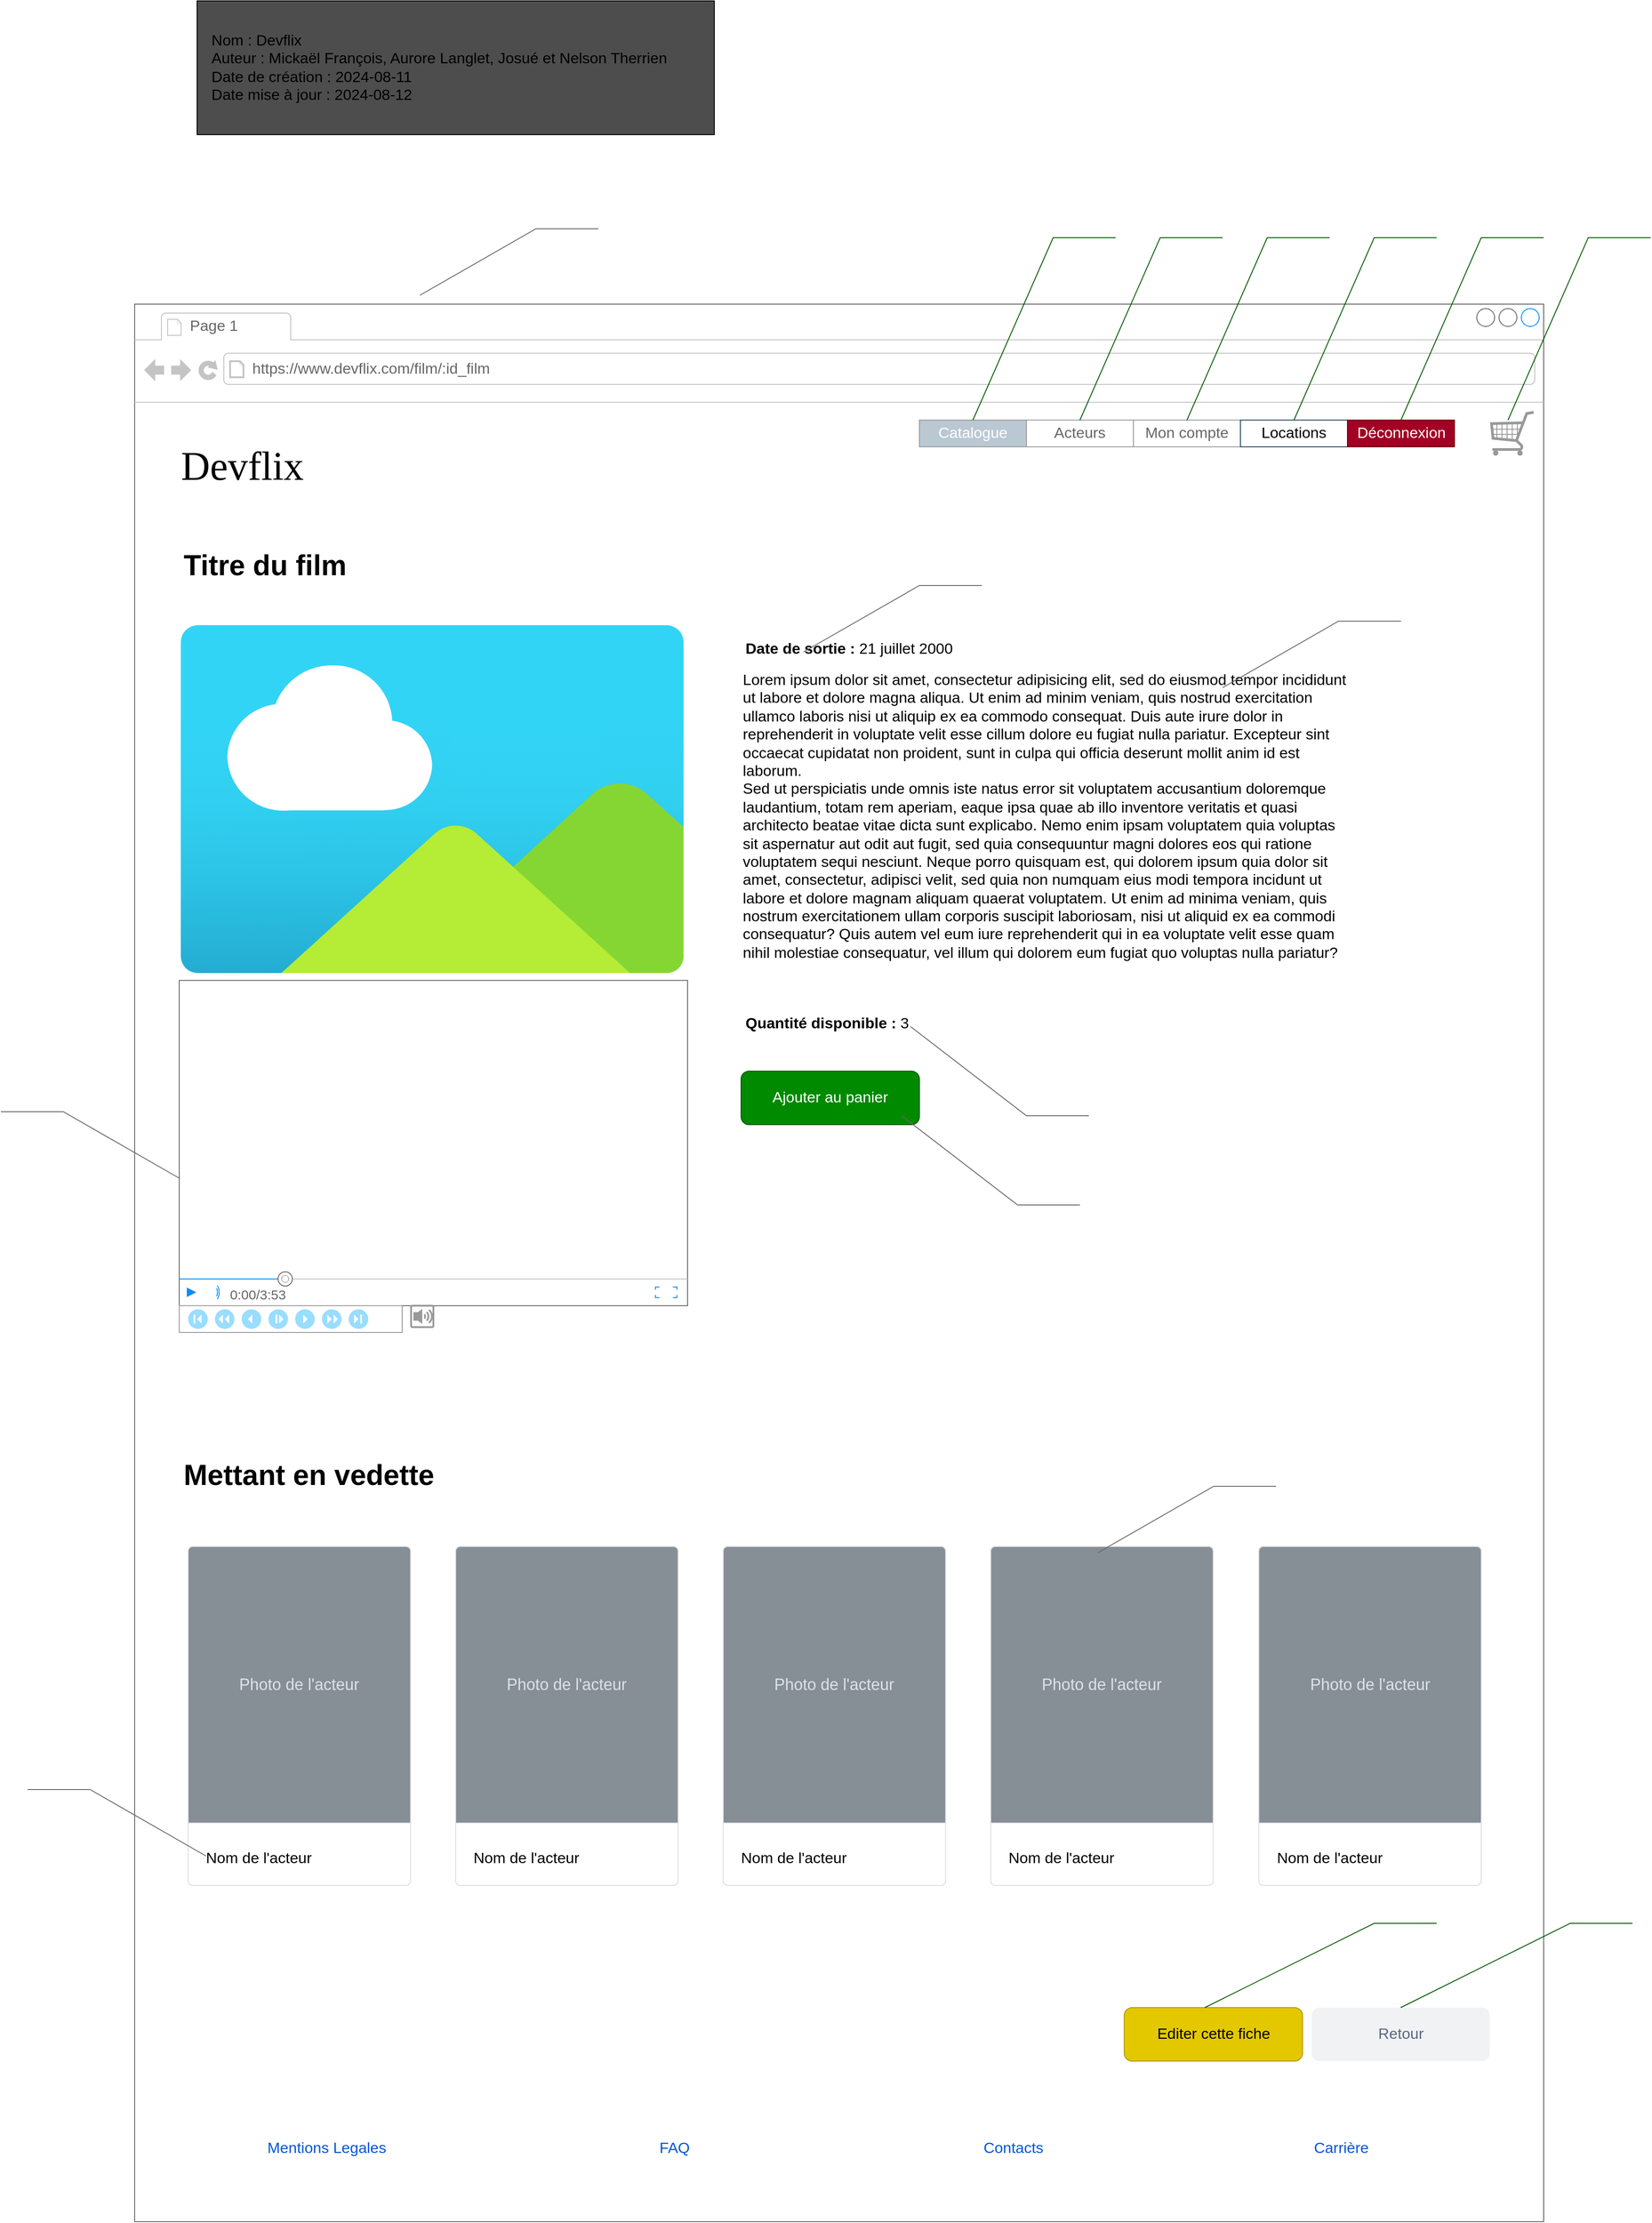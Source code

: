 <mxfile version="24.7.5" pages="2">
  <diagram name="Page-1" id="uT7ag20r3KLy_L4_oFwH">
    <mxGraphModel dx="5249" dy="3894" grid="1" gridSize="10" guides="1" tooltips="1" connect="1" arrows="1" fold="1" page="1" pageScale="1" pageWidth="1600" pageHeight="900" math="0" shadow="0">
      <root>
        <mxCell id="0" />
        <mxCell id="1" parent="0" />
        <mxCell id="fGQScQyehzx7AfjfV5yT-2" value="" style="group;movable=1;resizable=1;rotatable=1;deletable=1;editable=1;locked=0;connectable=1;" parent="1" vertex="1" connectable="0">
          <mxGeometry x="-1590" y="-1790" width="1580" height="2150" as="geometry" />
        </mxCell>
        <mxCell id="fGQScQyehzx7AfjfV5yT-3" value="" style="strokeWidth=1;shadow=0;dashed=0;align=center;html=1;shape=mxgraph.mockup.containers.browserWindow;rSize=0;strokeColor=#666666;strokeColor2=#008cff;strokeColor3=#c4c4c4;mainText=,;recursiveResize=0;container=0;movable=1;resizable=1;rotatable=1;deletable=1;editable=1;locked=0;connectable=1;" parent="fGQScQyehzx7AfjfV5yT-2" vertex="1">
          <mxGeometry width="1580" height="2150" as="geometry" />
        </mxCell>
        <mxCell id="fGQScQyehzx7AfjfV5yT-4" value="Page 1" style="strokeWidth=1;shadow=0;dashed=0;align=center;html=1;shape=mxgraph.mockup.containers.anchor;fontSize=17;fontColor=#666666;align=left;whiteSpace=wrap;movable=0;resizable=0;rotatable=0;deletable=0;editable=0;locked=1;connectable=0;" parent="fGQScQyehzx7AfjfV5yT-2" vertex="1">
          <mxGeometry x="60" y="12" width="110" height="26" as="geometry" />
        </mxCell>
        <mxCell id="fGQScQyehzx7AfjfV5yT-5" value="https://www.devflix.com/film/:id_film" style="strokeWidth=1;shadow=0;dashed=0;align=center;html=1;shape=mxgraph.mockup.containers.anchor;rSize=0;fontSize=17;fontColor=#666666;align=left;movable=0;resizable=0;rotatable=0;deletable=0;editable=0;locked=1;connectable=0;" parent="fGQScQyehzx7AfjfV5yT-2" vertex="1">
          <mxGeometry x="130" y="60" width="340" height="26" as="geometry" />
        </mxCell>
        <mxCell id="2zG1NNFF1ZWhaf5ODJDe-1" value="" style="verticalLabelPosition=bottom;shadow=0;dashed=0;align=center;html=1;verticalAlign=top;strokeWidth=1;shape=mxgraph.mockup.containers.videoPlayer;strokeColor=#666666;strokeColor2=#008cff;strokeColor3=#c4c4c4;textColor=#666666;fillColor2=#008cff;barHeight=30;barPos=20;" parent="fGQScQyehzx7AfjfV5yT-2" vertex="1">
          <mxGeometry x="50" y="758.259" width="570" height="364.732" as="geometry" />
        </mxCell>
        <mxCell id="2zG1NNFF1ZWhaf5ODJDe-2" value="" style="verticalLabelPosition=bottom;shadow=0;dashed=0;align=center;html=1;verticalAlign=top;strokeWidth=1;shape=mxgraph.mockup.misc.playbackControls;sketch=0;strokeColor=#999999;fillColor2=#99ddff;strokeColor2=none;fillColor3=#ffffff;strokeColor3=none;" parent="fGQScQyehzx7AfjfV5yT-2" vertex="1">
          <mxGeometry x="50" y="1122.991" width="250" height="28.795" as="geometry" />
        </mxCell>
        <mxCell id="2zG1NNFF1ZWhaf5ODJDe-3" value="" style="strokeColor=#999999;verticalLabelPosition=bottom;shadow=0;dashed=0;verticalAlign=top;strokeWidth=2;html=1;shape=mxgraph.mockup.misc.volumeIcon;" parent="fGQScQyehzx7AfjfV5yT-2" vertex="1">
          <mxGeometry x="310" y="1122.991" width="25" height="23.996" as="geometry" />
        </mxCell>
        <mxCell id="2zG1NNFF1ZWhaf5ODJDe-4" value="&lt;font style=&quot;font-size: 17px;&quot;&gt;Quantité disponible : &lt;span style=&quot;font-weight: normal;&quot;&gt;3&lt;/span&gt;&lt;/font&gt;" style="text;align=left;fontStyle=1;verticalAlign=middle;spacingLeft=3;spacingRight=3;strokeColor=none;rotatable=0;points=[[0,0.5],[1,0.5]];portConstraint=eastwest;html=1;fontSize=26;" parent="fGQScQyehzx7AfjfV5yT-2" vertex="1">
          <mxGeometry x="680" y="790" width="230" height="26" as="geometry" />
        </mxCell>
        <mxCell id="2zG1NNFF1ZWhaf5ODJDe-5" value="&lt;font color=&quot;#ffffff&quot;&gt;C10&lt;/font&gt;" style="strokeWidth=1;shadow=0;dashed=0;align=center;html=1;shape=mxgraph.mockup.text.callout;linkText=;textSize=17;textColor=#666666;callDir=SE;callStyle=line;fontSize=17;fontColor=#666666;align=right;verticalAlign=bottom;strokeColor=#666666;" parent="fGQScQyehzx7AfjfV5yT-2" vertex="1">
          <mxGeometry x="870" y="810" width="200" height="100" as="geometry" />
        </mxCell>
        <mxCell id="s75OVl8xnLfWyIdULknL-17" value="Devflix" style="text;html=1;points=[];align=left;verticalAlign=top;spacingTop=-4;fontSize=45;fontFamily=Verdana;" parent="1" vertex="1">
          <mxGeometry x="-1540" y="-1638" width="340" height="50" as="geometry" />
        </mxCell>
        <mxCell id="s75OVl8xnLfWyIdULknL-25" value="&lt;span style=&quot;font-size: 32px;&quot;&gt;Titre du film&lt;/span&gt;" style="text;align=left;fontStyle=1;verticalAlign=middle;spacingLeft=3;spacingRight=3;strokeColor=none;rotatable=0;points=[[0,0.5],[1,0.5]];portConstraint=eastwest;html=1;fontSize=26;" parent="1" vertex="1">
          <mxGeometry x="-1540" y="-1510" width="230" height="26" as="geometry" />
        </mxCell>
        <mxCell id="s75OVl8xnLfWyIdULknL-26" value="" style="image;aspect=fixed;html=1;points=[];align=center;fontSize=12;image=img/lib/azure2/general/Image.svg;" parent="1" vertex="1">
          <mxGeometry x="-1540" y="-1430" width="567.27" height="390" as="geometry" />
        </mxCell>
        <mxCell id="JJF2EniJgYhxrIs0NutH-1" value="&lt;font style=&quot;font-size: 17px;&quot;&gt;Date de sortie : &lt;span style=&quot;font-weight: normal;&quot;&gt;21 juillet 2000&lt;/span&gt;&lt;/font&gt;" style="text;align=left;fontStyle=1;verticalAlign=middle;spacingLeft=3;spacingRight=3;strokeColor=none;rotatable=0;points=[[0,0.5],[1,0.5]];portConstraint=eastwest;html=1;fontSize=26;" parent="1" vertex="1">
          <mxGeometry x="-910" y="-1420" width="230" height="26" as="geometry" />
        </mxCell>
        <mxCell id="yxPJ0LeMhgXe0XGlXWoE-1" value="&lt;font style=&quot;font-size: 17px;&quot;&gt;Lorem ipsum dolor sit amet, consectetur adipisicing elit, sed do eiusmod tempor incididunt ut labore et dolore magna aliqua. Ut enim ad minim veniam, quis nostrud exercitation ullamco laboris nisi ut aliquip ex ea commodo consequat. Duis aute irure dolor in reprehenderit in voluptate velit esse cillum dolore eu fugiat nulla pariatur. Excepteur sint occaecat cupidatat non proident, sunt in culpa qui officia deserunt mollit anim id est laborum.&lt;br&gt;Sed ut perspiciatis unde omnis iste natus error sit voluptatem accusantium doloremque laudantium, totam rem aperiam, eaque ipsa quae ab illo inventore veritatis et quasi architecto beatae vitae dicta sunt explicabo. Nemo enim ipsam voluptatem quia voluptas sit aspernatur aut odit aut fugit, sed quia consequuntur magni dolores eos qui ratione voluptatem sequi nesciunt. Neque porro quisquam est, qui dolorem ipsum quia dolor sit amet, consectetur, adipisci velit, sed quia non numquam eius modi tempora incidunt ut labore et dolore magnam aliquam quaerat voluptatem. Ut enim ad minima veniam, quis nostrum exercitationem ullam corporis suscipit laboriosam, nisi ut aliquid ex ea commodi consequatur? Quis autem vel eum iure reprehenderit qui in ea voluptate velit esse quam nihil molestiae consequatur, vel illum qui dolorem eum fugiat quo voluptas nulla pariatur?&lt;/font&gt;" style="text;spacingTop=-5;whiteSpace=wrap;html=1;align=left;fontSize=12;fontFamily=Helvetica;fillColor=none;strokeColor=none;" parent="1" vertex="1">
          <mxGeometry x="-910" y="-1380" width="680" height="350" as="geometry" />
        </mxCell>
        <mxCell id="yxPJ0LeMhgXe0XGlXWoE-2" value="Nom de l&#39;acteur" style="html=1;shadow=0;dashed=0;shape=mxgraph.bootstrap.rrect;rSize=5;strokeColor=#DFDFDF;html=1;whiteSpace=wrap;fillColor=#ffffff;fontColor=#000000;verticalAlign=bottom;align=left;spacing=20;fontSize=17;aspect=fixed;" parent="1" vertex="1">
          <mxGeometry x="-1530" y="-397" width="249.38" height="380" as="geometry" />
        </mxCell>
        <mxCell id="yxPJ0LeMhgXe0XGlXWoE-3" value="Photo de l&#39;acteur" style="html=1;shadow=0;dashed=0;shape=mxgraph.bootstrap.topButton;rSize=5;perimeter=none;whiteSpace=wrap;fillColor=#868E96;strokeColor=#DFDFDF;fontColor=#DEE2E6;resizeWidth=1;fontSize=18;" parent="yxPJ0LeMhgXe0XGlXWoE-2" vertex="1">
          <mxGeometry width="249.38" height="310" relative="1" as="geometry" />
        </mxCell>
        <mxCell id="yxPJ0LeMhgXe0XGlXWoE-4" value="Nom de l&#39;acteur" style="html=1;shadow=0;dashed=0;shape=mxgraph.bootstrap.rrect;rSize=5;strokeColor=#DFDFDF;html=1;whiteSpace=wrap;fillColor=#ffffff;fontColor=#000000;verticalAlign=bottom;align=left;spacing=20;fontSize=17;aspect=fixed;" parent="1" vertex="1">
          <mxGeometry x="-1230" y="-397" width="249.38" height="380" as="geometry" />
        </mxCell>
        <mxCell id="yxPJ0LeMhgXe0XGlXWoE-5" value="Photo de l&#39;acteur" style="html=1;shadow=0;dashed=0;shape=mxgraph.bootstrap.topButton;rSize=5;perimeter=none;whiteSpace=wrap;fillColor=#868E96;strokeColor=#DFDFDF;fontColor=#DEE2E6;resizeWidth=1;fontSize=18;" parent="yxPJ0LeMhgXe0XGlXWoE-4" vertex="1">
          <mxGeometry width="249.38" height="310" relative="1" as="geometry" />
        </mxCell>
        <mxCell id="yxPJ0LeMhgXe0XGlXWoE-6" value="Nom de l&#39;acteur" style="html=1;shadow=0;dashed=0;shape=mxgraph.bootstrap.rrect;rSize=5;strokeColor=#DFDFDF;html=1;whiteSpace=wrap;fillColor=#ffffff;fontColor=#000000;verticalAlign=bottom;align=left;spacing=20;fontSize=17;aspect=fixed;" parent="1" vertex="1">
          <mxGeometry x="-930" y="-397" width="249.38" height="380" as="geometry" />
        </mxCell>
        <mxCell id="yxPJ0LeMhgXe0XGlXWoE-7" value="Photo de l&#39;acteur" style="html=1;shadow=0;dashed=0;shape=mxgraph.bootstrap.topButton;rSize=5;perimeter=none;whiteSpace=wrap;fillColor=#868E96;strokeColor=#DFDFDF;fontColor=#DEE2E6;resizeWidth=1;fontSize=18;" parent="yxPJ0LeMhgXe0XGlXWoE-6" vertex="1">
          <mxGeometry width="249.38" height="310" relative="1" as="geometry" />
        </mxCell>
        <mxCell id="yxPJ0LeMhgXe0XGlXWoE-8" value="Nom de l&#39;acteur" style="html=1;shadow=0;dashed=0;shape=mxgraph.bootstrap.rrect;rSize=5;strokeColor=#DFDFDF;html=1;whiteSpace=wrap;fillColor=#ffffff;fontColor=#000000;verticalAlign=bottom;align=left;spacing=20;fontSize=17;aspect=fixed;" parent="1" vertex="1">
          <mxGeometry x="-630" y="-397" width="249.38" height="380" as="geometry" />
        </mxCell>
        <mxCell id="yxPJ0LeMhgXe0XGlXWoE-9" value="Photo de l&#39;acteur" style="html=1;shadow=0;dashed=0;shape=mxgraph.bootstrap.topButton;rSize=5;perimeter=none;whiteSpace=wrap;fillColor=#868E96;strokeColor=#DFDFDF;fontColor=#DEE2E6;resizeWidth=1;fontSize=18;" parent="yxPJ0LeMhgXe0XGlXWoE-8" vertex="1">
          <mxGeometry width="249.38" height="310" relative="1" as="geometry" />
        </mxCell>
        <mxCell id="yxPJ0LeMhgXe0XGlXWoE-10" value="Nom de l&#39;acteur" style="html=1;shadow=0;dashed=0;shape=mxgraph.bootstrap.rrect;rSize=5;strokeColor=#DFDFDF;html=1;whiteSpace=wrap;fillColor=#ffffff;fontColor=#000000;verticalAlign=bottom;align=left;spacing=20;fontSize=17;aspect=fixed;" parent="1" vertex="1">
          <mxGeometry x="-329.38" y="-397" width="249.38" height="380" as="geometry" />
        </mxCell>
        <mxCell id="yxPJ0LeMhgXe0XGlXWoE-11" value="Photo de l&#39;acteur" style="html=1;shadow=0;dashed=0;shape=mxgraph.bootstrap.topButton;rSize=5;perimeter=none;whiteSpace=wrap;fillColor=#868E96;strokeColor=#DFDFDF;fontColor=#DEE2E6;resizeWidth=1;fontSize=18;" parent="yxPJ0LeMhgXe0XGlXWoE-10" vertex="1">
          <mxGeometry width="249.38" height="310" relative="1" as="geometry" />
        </mxCell>
        <mxCell id="yxPJ0LeMhgXe0XGlXWoE-12" value="&lt;span style=&quot;font-size: 32px;&quot;&gt;Mettant en vedette&lt;/span&gt;" style="text;align=left;fontStyle=1;verticalAlign=middle;spacingLeft=3;spacingRight=3;strokeColor=none;rotatable=0;points=[[0,0.5],[1,0.5]];portConstraint=eastwest;html=1;fontSize=26;" parent="1" vertex="1">
          <mxGeometry x="-1540" y="-490" width="320" height="26" as="geometry" />
        </mxCell>
        <mxCell id="yxPJ0LeMhgXe0XGlXWoE-14" value="&lt;font color=&quot;#ffffff&quot;&gt;C3&lt;/font&gt;" style="strokeWidth=1;shadow=0;dashed=0;align=center;html=1;shape=mxgraph.mockup.text.callout;linkText=;textSize=17;textColor=#666666;callDir=NE;callStyle=line;fontSize=17;fontColor=#666666;align=right;verticalAlign=top;strokeColor=#666666;" parent="1" vertex="1">
          <mxGeometry x="-1270" y="-1900" width="200" height="100" as="geometry" />
        </mxCell>
        <mxCell id="yxPJ0LeMhgXe0XGlXWoE-15" value="&lt;font color=&quot;#ffffff&quot;&gt;C3&lt;/font&gt;" style="strokeWidth=1;shadow=0;dashed=0;align=center;html=1;shape=mxgraph.mockup.text.callout;linkText=;textSize=17;textColor=#666666;callDir=NE;callStyle=line;fontSize=17;fontColor=#666666;align=right;verticalAlign=top;strokeColor=#666666;" parent="1" vertex="1">
          <mxGeometry x="-840" y="-1500" width="200" height="100" as="geometry" />
        </mxCell>
        <mxCell id="yxPJ0LeMhgXe0XGlXWoE-16" value="&lt;font color=&quot;#ffffff&quot;&gt;C3&lt;/font&gt;" style="strokeWidth=1;shadow=0;dashed=0;align=center;html=1;shape=mxgraph.mockup.text.callout;linkText=;textSize=17;textColor=#666666;callDir=NE;callStyle=line;fontSize=17;fontColor=#666666;align=right;verticalAlign=top;strokeColor=#666666;" parent="1" vertex="1">
          <mxGeometry x="-370" y="-1460" width="200" height="100" as="geometry" />
        </mxCell>
        <mxCell id="yxPJ0LeMhgXe0XGlXWoE-17" value="&lt;font color=&quot;#ffffff&quot;&gt;C3&lt;/font&gt;" style="strokeWidth=1;shadow=0;dashed=0;align=center;html=1;shape=mxgraph.mockup.text.callout;linkText=;textSize=17;textColor=#666666;callDir=NE;callStyle=line;fontSize=17;fontColor=#666666;align=right;verticalAlign=top;strokeColor=#666666;" parent="1" vertex="1">
          <mxGeometry x="-510" y="-490" width="200" height="100" as="geometry" />
        </mxCell>
        <mxCell id="yxPJ0LeMhgXe0XGlXWoE-18" value="&lt;font color=&quot;#ffffff&quot;&gt;C4&lt;/font&gt;" style="strokeWidth=1;shadow=0;dashed=0;align=center;html=1;shape=mxgraph.mockup.text.callout;linkText=;textSize=17;textColor=#666666;callDir=NW;callStyle=line;fontSize=17;fontColor=#666666;align=left;verticalAlign=top;strokeColor=#666666;" parent="1" vertex="1">
          <mxGeometry x="-1710" y="-150" width="200" height="100" as="geometry" />
        </mxCell>
        <mxCell id="yxPJ0LeMhgXe0XGlXWoE-19" value="Mentions Legales" style="fillColor=none;strokeColor=none;html=1;fontColor=#0057D8;align=center;verticalAlign=middle;fontStyle=0;fontSize=17;" parent="1" vertex="1">
          <mxGeometry x="-1500.31" y="240" width="250" height="75" as="geometry" />
        </mxCell>
        <mxCell id="yxPJ0LeMhgXe0XGlXWoE-20" value="FAQ" style="fillColor=none;strokeColor=none;html=1;fontColor=#0057D8;align=center;verticalAlign=middle;fontStyle=0;fontSize=17;fontFamily=Helvetica;" parent="1" vertex="1">
          <mxGeometry x="-1110.31" y="240" width="250" height="75" as="geometry" />
        </mxCell>
        <mxCell id="yxPJ0LeMhgXe0XGlXWoE-21" value="Contacts" style="fillColor=none;strokeColor=none;html=1;fontColor=#0057D8;align=center;verticalAlign=middle;fontStyle=0;fontSize=17;fontFamily=Helvetica;" parent="1" vertex="1">
          <mxGeometry x="-730.31" y="240" width="250" height="75" as="geometry" />
        </mxCell>
        <mxCell id="yxPJ0LeMhgXe0XGlXWoE-22" value="Carrière&amp;nbsp;" style="fillColor=none;strokeColor=none;html=1;fontColor=#0057D8;align=center;verticalAlign=middle;fontStyle=0;fontSize=17;fontFamily=Helvetica;" parent="1" vertex="1">
          <mxGeometry x="-360.31" y="240" width="250" height="75" as="geometry" />
        </mxCell>
        <mxCell id="yxPJ0LeMhgXe0XGlXWoE-23" value="Retour" style="rounded=1;fillColor=#F1F2F4;strokeColor=none;html=1;whiteSpace=wrap;fontColor=#596780;align=center;verticalAlign=middle;fontStyle=0;fontSize=17;sketch=0;fontFamily=Helvetica;" parent="1" vertex="1">
          <mxGeometry x="-270.31" y="120" width="200" height="60" as="geometry" />
        </mxCell>
        <mxCell id="yxPJ0LeMhgXe0XGlXWoE-24" value="Editer cette fiche" style="rounded=1;fillColor=#e3c800;strokeColor=#B09500;html=1;whiteSpace=wrap;fontColor=#000000;align=center;verticalAlign=middle;fontStyle=0;fontSize=17;sketch=0;fontFamily=Helvetica;" parent="1" vertex="1">
          <mxGeometry x="-480.31" y="120" width="200" height="60" as="geometry" />
        </mxCell>
        <mxCell id="yxPJ0LeMhgXe0XGlXWoE-25" value="C8" style="strokeWidth=1;shadow=0;dashed=0;align=center;html=1;shape=mxgraph.mockup.text.callout;linkText=;textSize=17;textColor=#666666;callDir=NE;callStyle=line;fontSize=17;align=right;verticalAlign=top;strokeColor=#005700;fillColor=#008a00;fontColor=#ffffff;" parent="1" vertex="1">
          <mxGeometry x="-170.31" width="260" height="120" as="geometry" />
        </mxCell>
        <mxCell id="yxPJ0LeMhgXe0XGlXWoE-26" value="C34" style="strokeWidth=1;shadow=0;dashed=0;align=center;html=1;shape=mxgraph.mockup.text.callout;linkText=;textSize=17;textColor=#666666;callDir=NE;callStyle=line;fontSize=17;align=right;verticalAlign=top;strokeColor=#005700;fillColor=#008a00;fontColor=#ffffff;" parent="1" vertex="1">
          <mxGeometry x="-390" width="260" height="120" as="geometry" />
        </mxCell>
        <mxCell id="yxPJ0LeMhgXe0XGlXWoE-27" value="Ajouter au panier" style="rounded=1;fillColor=#008a00;strokeColor=#005700;html=1;whiteSpace=wrap;fontColor=#ffffff;align=center;verticalAlign=middle;fontStyle=0;fontSize=17;sketch=0;fontFamily=Helvetica;" parent="1" vertex="1">
          <mxGeometry x="-910.0" y="-930" width="200" height="60" as="geometry" />
        </mxCell>
        <mxCell id="yxPJ0LeMhgXe0XGlXWoE-30" value="&lt;font color=&quot;#ffffff&quot;&gt;C5&lt;/font&gt;" style="strokeWidth=1;shadow=0;dashed=0;align=center;html=1;shape=mxgraph.mockup.text.callout;linkText=;textSize=17;textColor=#666666;callDir=SE;callStyle=line;fontSize=17;fontColor=#666666;align=right;verticalAlign=bottom;strokeColor=#666666;" parent="1" vertex="1">
          <mxGeometry x="-730" y="-880" width="200" height="100" as="geometry" />
        </mxCell>
        <mxCell id="SGTG4hCwak-cN8688K8G-1" value="&lt;span style=&quot;font-size: 17px;&quot;&gt;&amp;nbsp; &amp;nbsp;Nom : Devflix&lt;/span&gt;&lt;br style=&quot;font-size: 17px;&quot;&gt;&lt;span style=&quot;font-size: 17px;&quot;&gt;&amp;nbsp; &amp;nbsp;Auteur : Mickaël François, Aurore Langlet, Josué et Nelson Therrien&lt;/span&gt;&lt;br style=&quot;font-size: 17px;&quot;&gt;&lt;span style=&quot;font-size: 17px;&quot;&gt;&amp;nbsp; &amp;nbsp;Date de création : 2024-08-11&lt;/span&gt;&lt;br style=&quot;font-size: 17px;&quot;&gt;&lt;span style=&quot;font-size: 17px;&quot;&gt;&amp;nbsp; &amp;nbsp;Date mise à jour : 2024-08-12&amp;nbsp; &amp;nbsp; &amp;nbsp; &amp;nbsp; &amp;nbsp; &amp;nbsp; &amp;nbsp; &amp;nbsp; &amp;nbsp; &amp;nbsp; &amp;nbsp; &amp;nbsp; &amp;nbsp; &amp;nbsp; &amp;nbsp; &amp;nbsp; &amp;nbsp; &amp;nbsp; &amp;nbsp; &amp;nbsp; &amp;nbsp; &amp;nbsp; &amp;nbsp; &amp;nbsp; &amp;nbsp; &amp;nbsp; &amp;nbsp; &amp;nbsp; &amp;nbsp; &amp;nbsp; &amp;nbsp; &amp;nbsp; &amp;nbsp; &amp;nbsp; &amp;nbsp;&lt;/span&gt;" style="rounded=0;whiteSpace=wrap;html=1;align=left;fillColor=#4D4D4D;strokeColor=#000000;" parent="1" vertex="1">
          <mxGeometry x="-1520" y="-2130" width="580" height="150" as="geometry" />
        </mxCell>
        <mxCell id="SGTG4hCwak-cN8688K8G-3" value="" style="group;movable=1;resizable=1;rotatable=1;deletable=1;editable=1;locked=0;connectable=1;" parent="1" vertex="1" connectable="0">
          <mxGeometry x="-830" y="-1890" width="930" height="280" as="geometry" />
        </mxCell>
        <mxCell id="SGTG4hCwak-cN8688K8G-4" value="" style="swimlane;shape=mxgraph.bootstrap.anchor;strokeColor=#999999;fillColor=#ffffff;fontColor=#666666;childLayout=stackLayout;horizontal=0;startSize=0;horizontalStack=1;resizeParent=1;resizeParentMax=0;resizeLast=0;collapsible=0;marginBottom=0;whiteSpace=wrap;html=1;" parent="SGTG4hCwak-cN8688K8G-3" vertex="1">
          <mxGeometry x="120" y="230" width="600" height="30" as="geometry" />
        </mxCell>
        <mxCell id="SGTG4hCwak-cN8688K8G-5" value="&lt;font color=&quot;#ffffff&quot;&gt;Catalogue&lt;/font&gt;" style="text;strokeColor=inherit;align=center;verticalAlign=middle;spacingLeft=10;spacingRight=10;overflow=hidden;points=[[0,0.5],[1,0.5]];portConstraint=eastwest;rotatable=0;whiteSpace=wrap;html=1;fillColor=#BAC8D3;fontColor=inherit;fontSize=17;" parent="SGTG4hCwak-cN8688K8G-4" vertex="1">
          <mxGeometry width="120" height="30" as="geometry" />
        </mxCell>
        <mxCell id="SGTG4hCwak-cN8688K8G-6" value="Acteurs" style="text;strokeColor=inherit;align=center;verticalAlign=middle;spacingLeft=10;spacingRight=10;overflow=hidden;points=[[0,0.5],[1,0.5]];portConstraint=eastwest;rotatable=0;whiteSpace=wrap;html=1;fillColor=inherit;fontColor=inherit;fontSize=17;" parent="SGTG4hCwak-cN8688K8G-4" vertex="1">
          <mxGeometry x="120" width="120" height="30" as="geometry" />
        </mxCell>
        <mxCell id="SGTG4hCwak-cN8688K8G-7" value="Mon compte" style="text;strokeColor=inherit;align=center;verticalAlign=middle;spacingLeft=10;spacingRight=10;overflow=hidden;points=[[0,0.5],[1,0.5]];portConstraint=eastwest;rotatable=0;whiteSpace=wrap;html=1;fillColor=inherit;fontColor=inherit;fontSize=17;" parent="SGTG4hCwak-cN8688K8G-4" vertex="1">
          <mxGeometry x="240" width="120" height="30" as="geometry" />
        </mxCell>
        <mxCell id="SGTG4hCwak-cN8688K8G-8" value="&lt;font color=&quot;#000000&quot;&gt;Locations&lt;/font&gt;" style="text;strokeColor=#23445d;align=center;verticalAlign=middle;spacingLeft=10;spacingRight=10;overflow=hidden;points=[[0,0.5],[1,0.5]];portConstraint=eastwest;rotatable=0;whiteSpace=wrap;html=1;fillColor=#FFFFFF;fontSize=17;fontFamily=Helvetica;fontColor=inherit;" parent="SGTG4hCwak-cN8688K8G-4" vertex="1">
          <mxGeometry x="360" width="120" height="30" as="geometry" />
        </mxCell>
        <mxCell id="SGTG4hCwak-cN8688K8G-10" value="Déconnexion&amp;nbsp;" style="text;strokeColor=#6F0000;align=center;verticalAlign=middle;spacingLeft=10;spacingRight=10;overflow=hidden;points=[[0,0.5],[1,0.5]];portConstraint=eastwest;rotatable=0;whiteSpace=wrap;html=1;fillColor=#a20025;fontColor=#ffffff;fontSize=17;" parent="SGTG4hCwak-cN8688K8G-4" vertex="1">
          <mxGeometry x="480" width="120" height="30" as="geometry" />
        </mxCell>
        <mxCell id="SGTG4hCwak-cN8688K8G-11" value="C4" style="strokeWidth=1;shadow=0;dashed=0;align=center;html=1;shape=mxgraph.mockup.text.callout;linkText=;textSize=17;textColor=#666666;callDir=NE;callStyle=line;fontSize=17;align=right;verticalAlign=top;strokeColor=#005700;fillColor=#008a00;fontColor=#ffffff;" parent="SGTG4hCwak-cN8688K8G-3" vertex="1">
          <mxGeometry x="300" width="160" height="230" as="geometry" />
        </mxCell>
        <mxCell id="SGTG4hCwak-cN8688K8G-12" value="C1" style="strokeWidth=1;shadow=0;dashed=0;align=center;html=1;shape=mxgraph.mockup.text.callout;linkText=;textSize=17;textColor=#666666;callDir=NE;callStyle=line;fontSize=17;align=right;verticalAlign=top;strokeColor=#005700;fillColor=#008a00;fontColor=#ffffff;" parent="SGTG4hCwak-cN8688K8G-3" vertex="1">
          <mxGeometry x="180" width="160" height="230" as="geometry" />
        </mxCell>
        <mxCell id="SGTG4hCwak-cN8688K8G-13" value="C17" style="strokeWidth=1;shadow=0;dashed=0;align=center;html=1;shape=mxgraph.mockup.text.callout;linkText=;textSize=17;textColor=#666666;callDir=NE;callStyle=line;fontSize=17;align=right;verticalAlign=top;strokeColor=#005700;fillColor=#008a00;fontColor=#ffffff;" parent="SGTG4hCwak-cN8688K8G-3" vertex="1">
          <mxGeometry x="420" width="160" height="230" as="geometry" />
        </mxCell>
        <mxCell id="SGTG4hCwak-cN8688K8G-14" value="C19" style="strokeWidth=1;shadow=0;dashed=0;align=center;html=1;shape=mxgraph.mockup.text.callout;linkText=;textSize=17;textColor=#666666;callDir=NE;callStyle=line;fontSize=17;align=right;verticalAlign=top;strokeColor=#005700;fillColor=#008a00;fontColor=#ffffff;" parent="SGTG4hCwak-cN8688K8G-3" vertex="1">
          <mxGeometry x="540" width="160" height="230" as="geometry" />
        </mxCell>
        <mxCell id="SGTG4hCwak-cN8688K8G-15" value="" style="verticalLabelPosition=bottom;shadow=0;dashed=0;align=center;html=1;verticalAlign=top;strokeWidth=1;shape=mxgraph.mockup.misc.shoppingCart;strokeColor=#999999;" parent="SGTG4hCwak-cN8688K8G-3" vertex="1">
          <mxGeometry x="760" y="220" width="50" height="50" as="geometry" />
        </mxCell>
        <mxCell id="SGTG4hCwak-cN8688K8G-17" value="C46" style="strokeWidth=1;shadow=0;dashed=0;align=center;html=1;shape=mxgraph.mockup.text.callout;linkText=;textSize=17;textColor=#666666;callDir=NE;callStyle=line;fontSize=17;align=right;verticalAlign=top;strokeColor=#005700;fillColor=#008a00;fontColor=#ffffff;" parent="SGTG4hCwak-cN8688K8G-3" vertex="1">
          <mxGeometry x="660" width="160" height="230" as="geometry" />
        </mxCell>
        <mxCell id="SGTG4hCwak-cN8688K8G-18" value="C9" style="strokeWidth=1;shadow=0;dashed=0;align=center;html=1;shape=mxgraph.mockup.text.callout;linkText=;textSize=17;textColor=#666666;callDir=NE;callStyle=line;fontSize=17;align=right;verticalAlign=top;strokeColor=#005700;fillColor=#008a00;fontColor=#ffffff;container=0;" parent="SGTG4hCwak-cN8688K8G-3" vertex="1">
          <mxGeometry x="780" width="160" height="230" as="geometry" />
        </mxCell>
        <mxCell id="g0Zfvt8oD3GUP9yJDUb8-1" value="&lt;font color=&quot;#ffffff&quot;&gt;C7&lt;/font&gt;" style="strokeWidth=1;shadow=0;dashed=0;align=center;html=1;shape=mxgraph.mockup.text.callout;linkText=;textSize=17;textColor=#666666;callDir=NW;callStyle=line;fontSize=17;fontColor=#666666;align=left;verticalAlign=top;strokeColor=#666666;" parent="1" vertex="1">
          <mxGeometry x="-1740" y="-910" width="200" height="100" as="geometry" />
        </mxCell>
      </root>
    </mxGraphModel>
  </diagram>
  <diagram id="43ZVMdml4FpRxTEiV35G" name="Page-2">
    <mxGraphModel dx="3990" dy="4093" grid="1" gridSize="10" guides="1" tooltips="1" connect="1" arrows="1" fold="1" page="1" pageScale="1" pageWidth="1600" pageHeight="900" math="0" shadow="0">
      <root>
        <mxCell id="0" />
        <mxCell id="1" parent="0" />
        <mxCell id="3TLTC2sT0iKyGV7Vs5NB-1" value="" style="strokeWidth=1;shadow=0;dashed=0;align=center;html=1;shape=mxgraph.mockup.containers.browserWindow;rSize=0;strokeColor=#666666;strokeColor2=#008cff;strokeColor3=#c4c4c4;mainText=,;recursiveResize=0;container=0;movable=0;resizable=0;rotatable=0;deletable=0;editable=0;locked=1;connectable=0;" vertex="1" parent="1">
          <mxGeometry x="-1430" y="-1690" width="1580" height="1820" as="geometry" />
        </mxCell>
        <mxCell id="3TLTC2sT0iKyGV7Vs5NB-2" value="Devflix" style="text;html=1;points=[];align=left;verticalAlign=top;spacingTop=-4;fontSize=45;fontFamily=Verdana;" vertex="1" parent="1">
          <mxGeometry x="-1380" y="-1540" width="340" height="50" as="geometry" />
        </mxCell>
        <mxCell id="3TLTC2sT0iKyGV7Vs5NB-3" value="Page 1" style="strokeWidth=1;shadow=0;dashed=0;align=center;html=1;shape=mxgraph.mockup.containers.anchor;fontSize=17;fontColor=#666666;align=left;whiteSpace=wrap;" vertex="1" parent="1">
          <mxGeometry x="-1370" y="-1678" width="110" height="26" as="geometry" />
        </mxCell>
        <mxCell id="3TLTC2sT0iKyGV7Vs5NB-4" value="https://www.devflix.com/acteur/:id_acteur" style="strokeWidth=1;shadow=0;dashed=0;align=center;html=1;shape=mxgraph.mockup.containers.anchor;rSize=0;fontSize=17;fontColor=#666666;align=left;" vertex="1" parent="1">
          <mxGeometry x="-1300" y="-1630" width="250" height="26" as="geometry" />
        </mxCell>
        <mxCell id="3TLTC2sT0iKyGV7Vs5NB-5" value="Texte régulier" style="strokeWidth=1;shadow=0;dashed=0;align=left;html=1;shape=mxgraph.mockup.text.callout;linkText=;textSize=17;textColor=#666666;callDir=SE;callStyle=line;fontSize=17;fontColor=#ffffff;align=right;verticalAlign=bottom;strokeColor=#001DBC;fontFamily=Helvetica;fillColor=#0050ef;" vertex="1" parent="1">
          <mxGeometry x="-170" y="-1050" width="480" height="120" as="geometry" />
        </mxCell>
        <mxCell id="3TLTC2sT0iKyGV7Vs5NB-6" value="Mentions Legales" style="fillColor=none;strokeColor=none;html=1;fontColor=#0057D8;align=center;verticalAlign=middle;fontStyle=0;fontSize=17;" vertex="1" parent="1">
          <mxGeometry x="-1335" y="50" width="250" height="75" as="geometry" />
        </mxCell>
        <mxCell id="3TLTC2sT0iKyGV7Vs5NB-7" value="FAQ" style="fillColor=none;strokeColor=none;html=1;fontColor=#0057D8;align=center;verticalAlign=middle;fontStyle=0;fontSize=17;fontFamily=Helvetica;" vertex="1" parent="1">
          <mxGeometry x="-945" y="50" width="250" height="75" as="geometry" />
        </mxCell>
        <mxCell id="3TLTC2sT0iKyGV7Vs5NB-8" value="Contacts" style="fillColor=none;strokeColor=none;html=1;fontColor=#0057D8;align=center;verticalAlign=middle;fontStyle=0;fontSize=17;fontFamily=Helvetica;" vertex="1" parent="1">
          <mxGeometry x="-565" y="50" width="250" height="75" as="geometry" />
        </mxCell>
        <mxCell id="3TLTC2sT0iKyGV7Vs5NB-9" value="Carrière&amp;nbsp;" style="fillColor=none;strokeColor=none;html=1;fontColor=#0057D8;align=center;verticalAlign=middle;fontStyle=0;fontSize=17;fontFamily=Helvetica;" vertex="1" parent="1">
          <mxGeometry x="-195" y="50" width="250" height="75" as="geometry" />
        </mxCell>
        <mxCell id="3TLTC2sT0iKyGV7Vs5NB-10" value="Retour" style="rounded=1;fillColor=#F1F2F4;strokeColor=none;html=1;whiteSpace=wrap;fontColor=#596780;align=center;verticalAlign=middle;fontStyle=0;fontSize=17;sketch=0;fontFamily=Helvetica;" vertex="1" parent="1">
          <mxGeometry x="-70" y="-20" width="200" height="60" as="geometry" />
        </mxCell>
        <mxCell id="3TLTC2sT0iKyGV7Vs5NB-11" value="Editer cette fiche" style="rounded=1;fillColor=#a20025;strokeColor=#6F0000;html=1;whiteSpace=wrap;fontColor=#ffffff;align=center;verticalAlign=middle;fontStyle=0;fontSize=17;sketch=0;fontFamily=Helvetica;" vertex="1" parent="1">
          <mxGeometry x="-280" y="-20" width="200" height="60" as="geometry" />
        </mxCell>
        <mxCell id="3TLTC2sT0iKyGV7Vs5NB-12" value="" style="shape=mxgraph.mockup.containers.marginRect;rectMarginTop=10;strokeColor=#666666;strokeWidth=8;rounded=1;arcSize=5;recursiveResize=0;html=1;whiteSpace=wrap;" vertex="1" parent="1">
          <mxGeometry x="-1420" y="-600" width="1560" height="540" as="geometry" />
        </mxCell>
        <mxCell id="3TLTC2sT0iKyGV7Vs5NB-13" value="Section" style="shape=rect;strokeColor=#3700CC;fillColor=#6a00ff;strokeWidth=1;dashed=0;rounded=1;arcSize=20;fontSize=22;spacing=2;spacingTop=-2;align=left;autosize=1;spacingLeft=4;resizeWidth=0;resizeHeight=0;perimeter=none;html=1;whiteSpace=wrap;fontColor=#ffffff;" vertex="1" parent="3TLTC2sT0iKyGV7Vs5NB-12">
          <mxGeometry x="10" width="100" height="40" as="geometry" />
        </mxCell>
        <mxCell id="3TLTC2sT0iKyGV7Vs5NB-14" value="Nom, genre, realisateur" style="html=1;shadow=0;dashed=0;shape=mxgraph.bootstrap.rrect;rSize=5;strokeColor=#DFDFDF;html=1;whiteSpace=wrap;fillColor=#ffffff;fontColor=#000000;verticalAlign=bottom;align=left;spacing=20;fontSize=20;" vertex="1" parent="3TLTC2sT0iKyGV7Vs5NB-12">
          <mxGeometry x="30" y="70" width="290" height="380" as="geometry" />
        </mxCell>
        <mxCell id="3TLTC2sT0iKyGV7Vs5NB-15" value="Affiche du film" style="html=1;shadow=0;dashed=0;shape=mxgraph.bootstrap.topButton;rSize=5;perimeter=none;whiteSpace=wrap;fillColor=#868E96;strokeColor=#DFDFDF;fontColor=#DEE2E6;resizeWidth=1;fontSize=20;" vertex="1" parent="3TLTC2sT0iKyGV7Vs5NB-14">
          <mxGeometry width="290" height="290" relative="1" as="geometry" />
        </mxCell>
        <mxCell id="3TLTC2sT0iKyGV7Vs5NB-16" value="Nom, genre, realisateur" style="html=1;shadow=0;dashed=0;shape=mxgraph.bootstrap.rrect;rSize=5;strokeColor=#DFDFDF;html=1;whiteSpace=wrap;fillColor=#ffffff;fontColor=#000000;verticalAlign=bottom;align=left;spacing=20;fontSize=20;" vertex="1" parent="3TLTC2sT0iKyGV7Vs5NB-12">
          <mxGeometry x="370" y="70" width="290" height="380" as="geometry" />
        </mxCell>
        <mxCell id="3TLTC2sT0iKyGV7Vs5NB-17" value="Affiche du film" style="html=1;shadow=0;dashed=0;shape=mxgraph.bootstrap.topButton;rSize=5;perimeter=none;whiteSpace=wrap;fillColor=#868E96;strokeColor=#DFDFDF;fontColor=#DEE2E6;resizeWidth=1;fontSize=20;" vertex="1" parent="3TLTC2sT0iKyGV7Vs5NB-16">
          <mxGeometry width="290" height="290" relative="1" as="geometry" />
        </mxCell>
        <mxCell id="3TLTC2sT0iKyGV7Vs5NB-18" value="Nom, genre, r" style="html=1;shadow=0;dashed=0;shape=mxgraph.bootstrap.rrect;rSize=5;strokeColor=#DFDFDF;html=1;whiteSpace=wrap;fillColor=#ffffff;fontColor=#000000;verticalAlign=bottom;align=left;spacing=20;fontSize=20;" vertex="1" parent="3TLTC2sT0iKyGV7Vs5NB-12">
          <mxGeometry x="1390" y="70" width="170" height="380" as="geometry" />
        </mxCell>
        <mxCell id="3TLTC2sT0iKyGV7Vs5NB-19" value="&amp;nbsp; &amp;nbsp; &amp;nbsp; &amp;nbsp; &amp;nbsp; &amp;nbsp; Affiche du" style="html=1;shadow=0;dashed=0;shape=mxgraph.bootstrap.topButton;rSize=5;perimeter=none;whiteSpace=wrap;fillColor=#868E96;strokeColor=#DFDFDF;fontColor=#DEE2E6;resizeWidth=1;fontSize=20;" vertex="1" parent="3TLTC2sT0iKyGV7Vs5NB-18">
          <mxGeometry width="170.0" height="290" relative="1" as="geometry" />
        </mxCell>
        <mxCell id="3TLTC2sT0iKyGV7Vs5NB-20" value="Nom, genre, realisateur" style="html=1;shadow=0;dashed=0;shape=mxgraph.bootstrap.rrect;rSize=5;strokeColor=#DFDFDF;html=1;whiteSpace=wrap;fillColor=#ffffff;fontColor=#000000;verticalAlign=bottom;align=left;spacing=20;fontSize=20;" vertex="1" parent="3TLTC2sT0iKyGV7Vs5NB-12">
          <mxGeometry x="710" y="70" width="290" height="380" as="geometry" />
        </mxCell>
        <mxCell id="3TLTC2sT0iKyGV7Vs5NB-21" value="Affiche du film" style="html=1;shadow=0;dashed=0;shape=mxgraph.bootstrap.topButton;rSize=5;perimeter=none;whiteSpace=wrap;fillColor=#868E96;strokeColor=#DFDFDF;fontColor=#DEE2E6;resizeWidth=1;fontSize=20;" vertex="1" parent="3TLTC2sT0iKyGV7Vs5NB-20">
          <mxGeometry width="290" height="290" relative="1" as="geometry" />
        </mxCell>
        <mxCell id="3TLTC2sT0iKyGV7Vs5NB-22" value="Nom, genre, realisateur" style="html=1;shadow=0;dashed=0;shape=mxgraph.bootstrap.rrect;rSize=5;strokeColor=#DFDFDF;html=1;whiteSpace=wrap;fillColor=#ffffff;fontColor=#000000;verticalAlign=bottom;align=left;spacing=20;fontSize=20;" vertex="1" parent="3TLTC2sT0iKyGV7Vs5NB-12">
          <mxGeometry x="1050" y="70" width="290" height="380" as="geometry" />
        </mxCell>
        <mxCell id="3TLTC2sT0iKyGV7Vs5NB-23" value="Affiche du film" style="html=1;shadow=0;dashed=0;shape=mxgraph.bootstrap.topButton;rSize=5;perimeter=none;whiteSpace=wrap;fillColor=#868E96;strokeColor=#DFDFDF;fontColor=#DEE2E6;resizeWidth=1;fontSize=20;" vertex="1" parent="3TLTC2sT0iKyGV7Vs5NB-22">
          <mxGeometry width="290" height="290" relative="1" as="geometry" />
        </mxCell>
        <mxCell id="3TLTC2sT0iKyGV7Vs5NB-24" value="" style="verticalLabelPosition=bottom;shadow=0;dashed=0;align=center;html=1;verticalAlign=top;strokeWidth=1;shape=mxgraph.mockup.navigation.scrollBar;strokeColor=#999999;barPos=20;fillColor2=#99ddff;strokeColor2=none;" vertex="1" parent="3TLTC2sT0iKyGV7Vs5NB-12">
          <mxGeometry x="30" y="490" width="1510" height="151" as="geometry" />
        </mxCell>
        <mxCell id="3TLTC2sT0iKyGV7Vs5NB-25" value="C8" style="strokeWidth=1;shadow=0;dashed=0;align=center;html=1;shape=mxgraph.mockup.text.callout;linkText=;textSize=17;textColor=#666666;callDir=NE;callStyle=line;fontSize=17;align=right;verticalAlign=top;strokeColor=#005700;fillColor=#008a00;fontColor=#ffffff;" vertex="1" parent="1">
          <mxGeometry x="30" y="-140" width="260" height="120" as="geometry" />
        </mxCell>
        <mxCell id="3TLTC2sT0iKyGV7Vs5NB-26" value="C36" style="strokeWidth=1;shadow=0;dashed=0;align=center;html=1;shape=mxgraph.mockup.text.callout;linkText=;textSize=17;textColor=#666666;callDir=NE;callStyle=line;fontSize=17;align=right;verticalAlign=top;strokeColor=#005700;fillColor=#008a00;fontColor=#ffffff;" vertex="1" parent="1">
          <mxGeometry x="-180" y="-170" width="470" height="150" as="geometry" />
        </mxCell>
        <mxCell id="3TLTC2sT0iKyGV7Vs5NB-27" value="Scrolling&lt;div&gt;horizontale&amp;nbsp;&lt;/div&gt;" style="strokeWidth=1;shadow=0;dashed=0;align=center;html=1;shape=mxgraph.mockup.text.callout;linkText=;textSize=17;textColor=#666666;callDir=SW;callStyle=line;fontSize=17;fontColor=#ffffff;align=left;verticalAlign=bottom;strokeColor=#001DBC;fillColor=#0050ef;" vertex="1" parent="1">
          <mxGeometry x="-1550" y="-100" width="280" height="80" as="geometry" />
        </mxCell>
        <mxCell id="3TLTC2sT0iKyGV7Vs5NB-28" value="" style="group" vertex="1" connectable="0" parent="1">
          <mxGeometry x="-440" y="-1780" width="580" height="280" as="geometry" />
        </mxCell>
        <mxCell id="3TLTC2sT0iKyGV7Vs5NB-29" value="" style="swimlane;shape=mxgraph.bootstrap.anchor;strokeColor=#999999;fillColor=#ffffff;fontColor=#666666;childLayout=stackLayout;horizontal=0;startSize=0;horizontalStack=1;resizeParent=1;resizeParentMax=0;resizeLast=0;collapsible=0;marginBottom=0;whiteSpace=wrap;html=1;" vertex="1" parent="3TLTC2sT0iKyGV7Vs5NB-28">
          <mxGeometry y="230" width="480" height="30" as="geometry" />
        </mxCell>
        <mxCell id="3TLTC2sT0iKyGV7Vs5NB-30" value="Catalogue" style="text;strokeColor=inherit;align=center;verticalAlign=middle;spacingLeft=10;spacingRight=10;overflow=hidden;points=[[0,0.5],[1,0.5]];portConstraint=eastwest;rotatable=0;whiteSpace=wrap;html=1;fillColor=inherit;fontColor=inherit;fontSize=17;" vertex="1" parent="3TLTC2sT0iKyGV7Vs5NB-29">
          <mxGeometry width="120" height="30" as="geometry" />
        </mxCell>
        <mxCell id="3TLTC2sT0iKyGV7Vs5NB-31" value="Acteurs" style="text;strokeColor=#23445d;align=center;verticalAlign=middle;spacingLeft=10;spacingRight=10;overflow=hidden;points=[[0,0.5],[1,0.5]];portConstraint=eastwest;rotatable=0;whiteSpace=wrap;html=1;fillColor=#bac8d3;fontSize=17;" vertex="1" parent="3TLTC2sT0iKyGV7Vs5NB-29">
          <mxGeometry x="120" width="120" height="30" as="geometry" />
        </mxCell>
        <mxCell id="3TLTC2sT0iKyGV7Vs5NB-32" value="Mon compte" style="text;strokeColor=inherit;align=center;verticalAlign=middle;spacingLeft=10;spacingRight=10;overflow=hidden;points=[[0,0.5],[1,0.5]];portConstraint=eastwest;rotatable=0;whiteSpace=wrap;html=1;fillColor=inherit;fontColor=inherit;fontSize=17;" vertex="1" parent="3TLTC2sT0iKyGV7Vs5NB-29">
          <mxGeometry x="240" width="120" height="30" as="geometry" />
        </mxCell>
        <mxCell id="3TLTC2sT0iKyGV7Vs5NB-33" value="Déconnexion&amp;nbsp;" style="text;strokeColor=#6F0000;align=center;verticalAlign=middle;spacingLeft=10;spacingRight=10;overflow=hidden;points=[[0,0.5],[1,0.5]];portConstraint=eastwest;rotatable=0;whiteSpace=wrap;html=1;fillColor=#a20025;fontColor=#ffffff;fontSize=17;" vertex="1" parent="3TLTC2sT0iKyGV7Vs5NB-29">
          <mxGeometry x="360" width="120" height="30" as="geometry" />
        </mxCell>
        <mxCell id="3TLTC2sT0iKyGV7Vs5NB-34" value="C4" style="strokeWidth=1;shadow=0;dashed=0;align=center;html=1;shape=mxgraph.mockup.text.callout;linkText=;textSize=17;textColor=#666666;callDir=NE;callStyle=line;fontSize=17;align=right;verticalAlign=top;strokeColor=#005700;fillColor=#008a00;fontColor=#ffffff;" vertex="1" parent="3TLTC2sT0iKyGV7Vs5NB-28">
          <mxGeometry x="180" width="160" height="230" as="geometry" />
        </mxCell>
        <mxCell id="3TLTC2sT0iKyGV7Vs5NB-35" value="C1" style="strokeWidth=1;shadow=0;dashed=0;align=center;html=1;shape=mxgraph.mockup.text.callout;linkText=;textSize=17;textColor=#666666;callDir=NE;callStyle=line;fontSize=17;align=right;verticalAlign=top;strokeColor=#005700;fillColor=#008a00;fontColor=#ffffff;" vertex="1" parent="3TLTC2sT0iKyGV7Vs5NB-28">
          <mxGeometry x="60" width="160" height="230" as="geometry" />
        </mxCell>
        <mxCell id="3TLTC2sT0iKyGV7Vs5NB-36" value="C4" style="strokeWidth=1;shadow=0;dashed=0;align=center;html=1;shape=mxgraph.mockup.text.callout;linkText=;textSize=17;textColor=#666666;callDir=NE;callStyle=line;fontSize=17;align=right;verticalAlign=top;strokeColor=#005700;fillColor=#008a00;fontColor=#ffffff;" vertex="1" parent="3TLTC2sT0iKyGV7Vs5NB-28">
          <mxGeometry x="300" width="160" height="230" as="geometry" />
        </mxCell>
        <mxCell id="3TLTC2sT0iKyGV7Vs5NB-37" value="C#?" style="strokeWidth=1;shadow=0;dashed=0;align=center;html=1;shape=mxgraph.mockup.text.callout;linkText=;textSize=17;textColor=#666666;callDir=NE;callStyle=line;fontSize=17;align=right;verticalAlign=top;strokeColor=#005700;fillColor=#008a00;fontColor=#ffffff;" vertex="1" parent="3TLTC2sT0iKyGV7Vs5NB-28">
          <mxGeometry x="420" width="160" height="230" as="geometry" />
        </mxCell>
        <mxCell id="3TLTC2sT0iKyGV7Vs5NB-38" value="" style="verticalLabelPosition=bottom;shadow=0;dashed=0;align=center;html=1;verticalAlign=top;strokeWidth=1;shape=mxgraph.mockup.misc.shoppingCart;strokeColor=#999999;" vertex="1" parent="3TLTC2sT0iKyGV7Vs5NB-28">
          <mxGeometry x="520" y="220" width="50" height="50" as="geometry" />
        </mxCell>
        <mxCell id="3TLTC2sT0iKyGV7Vs5NB-39" value="&lt;font style=&quot;font-size: 32px;&quot;&gt;Heading 1&lt;/font&gt;" style="text;align=left;fontStyle=1;verticalAlign=middle;spacingLeft=3;spacingRight=3;strokeColor=none;rotatable=0;points=[[0,0.5],[1,0.5]];portConstraint=eastwest;html=1;fontSize=26;" vertex="1" parent="1">
          <mxGeometry x="-1380" y="-1400" width="230" height="26" as="geometry" />
        </mxCell>
        <mxCell id="3TLTC2sT0iKyGV7Vs5NB-40" value="&lt;font style=&quot;font-size: 22px;&quot;&gt;Heading 3&lt;/font&gt;" style="text;align=left;fontStyle=1;verticalAlign=middle;spacingLeft=3;spacingRight=3;strokeColor=none;rotatable=0;points=[[0,0.5],[1,0.5]];portConstraint=eastwest;html=1;fontSize=26;" vertex="1" parent="1">
          <mxGeometry x="-1380" y="-1330" width="230" height="26" as="geometry" />
        </mxCell>
        <mxCell id="3TLTC2sT0iKyGV7Vs5NB-41" value="&lt;font style=&quot;font-size: 17px;&quot;&gt;Rechercher&lt;/font&gt;" style="strokeWidth=1;shadow=0;dashed=0;align=center;html=1;shape=mxgraph.mockup.forms.searchBox;strokeColor=#999999;mainText=;strokeColor2=#008cff;fontColor=#666666;fontSize=17;align=left;spacingLeft=3;whiteSpace=wrap;" vertex="1" parent="1">
          <mxGeometry x="-640" y="-1550" width="150" height="30" as="geometry" />
        </mxCell>
        <mxCell id="3TLTC2sT0iKyGV7Vs5NB-42" value="Case à cocher unique" style="strokeWidth=1;shadow=0;dashed=0;align=center;html=1;shape=mxgraph.mockup.forms.rrect;rSize=0;fillColor=#eeeeee;strokeColor=#999999;gradientColor=#cccccc;align=left;spacingLeft=4;fontSize=17;fontColor=#666666;labelPosition=right;" vertex="1" parent="1">
          <mxGeometry x="-1380" y="-1280" width="15" height="15" as="geometry" />
        </mxCell>
        <mxCell id="3TLTC2sT0iKyGV7Vs5NB-43" value="" style="swimlane;strokeColor=#999999;swimlaneFillColor=#FFFFFF;fillColor=#ffffff;fontColor=#666666;fontStyle=0;childLayout=stackLayout;horizontal=1;startSize=0;horizontalStack=0;resizeParent=1;resizeParentMax=0;resizeLast=0;collapsible=0;marginBottom=0;whiteSpace=wrap;html=1;" vertex="1" parent="1">
          <mxGeometry x="-1380" y="-1230" width="150" height="120" as="geometry" />
        </mxCell>
        <mxCell id="3TLTC2sT0iKyGV7Vs5NB-44" value="Option 1" style="text;strokeColor=none;align=left;verticalAlign=middle;spacingLeft=27;spacingRight=10;overflow=hidden;points=[[0,0.5],[1,0.5]];portConstraint=eastwest;rotatable=0;whiteSpace=wrap;html=1;fillColor=none;fontColor=inherit;fontSize=17;" vertex="1" parent="3TLTC2sT0iKyGV7Vs5NB-43">
          <mxGeometry width="150" height="30" as="geometry" />
        </mxCell>
        <mxCell id="3TLTC2sT0iKyGV7Vs5NB-45" value="" style="resizable=0;fillColor=#EEEEEE;strokeColor=#999999;gradientColor=#cccccc;html=1;" vertex="1" parent="3TLTC2sT0iKyGV7Vs5NB-44">
          <mxGeometry y="0.5" width="15" height="15" relative="1" as="geometry">
            <mxPoint x="8" y="-7.5" as="offset" />
          </mxGeometry>
        </mxCell>
        <mxCell id="3TLTC2sT0iKyGV7Vs5NB-46" value="Option 2" style="text;strokeColor=none;align=left;verticalAlign=middle;spacingLeft=27;spacingRight=10;overflow=hidden;points=[[0,0.5],[1,0.5]];portConstraint=eastwest;rotatable=0;whiteSpace=wrap;html=1;rSize=5;fillColor=none;fontColor=inherit;fontSize=17;" vertex="1" parent="3TLTC2sT0iKyGV7Vs5NB-43">
          <mxGeometry y="30" width="150" height="30" as="geometry" />
        </mxCell>
        <mxCell id="3TLTC2sT0iKyGV7Vs5NB-47" value="" style="resizable=0;fillColor=#EEEEEE;strokeColor=#999999;gradientColor=#cccccc;html=1;" vertex="1" parent="3TLTC2sT0iKyGV7Vs5NB-46">
          <mxGeometry y="0.5" width="15" height="15" relative="1" as="geometry">
            <mxPoint x="8" y="-7.5" as="offset" />
          </mxGeometry>
        </mxCell>
        <mxCell id="3TLTC2sT0iKyGV7Vs5NB-48" value="Option 3" style="text;strokeColor=none;align=left;verticalAlign=middle;spacingLeft=27;spacingRight=10;overflow=hidden;points=[[0,0.5],[1,0.5]];portConstraint=eastwest;rotatable=0;whiteSpace=wrap;html=1;rSize=5;fillColor=none;fontColor=#008CFF;fontSize=17;" vertex="1" parent="3TLTC2sT0iKyGV7Vs5NB-43">
          <mxGeometry y="60" width="150" height="30" as="geometry" />
        </mxCell>
        <mxCell id="3TLTC2sT0iKyGV7Vs5NB-49" value="" style="shape=mxgraph.mockup.forms.checkbox;resizable=0;fillColor=#AAAAAA;gradientColor=#666666;strokeColor=#444444;html=1;" vertex="1" parent="3TLTC2sT0iKyGV7Vs5NB-48">
          <mxGeometry y="0.5" width="15" height="15" relative="1" as="geometry">
            <mxPoint x="8" y="-7.5" as="offset" />
          </mxGeometry>
        </mxCell>
        <mxCell id="3TLTC2sT0iKyGV7Vs5NB-50" value="Option 4" style="text;strokeColor=none;align=left;verticalAlign=middle;spacingLeft=27;spacingRight=10;overflow=hidden;points=[[0,0.5],[1,0.5]];portConstraint=eastwest;rotatable=0;whiteSpace=wrap;html=1;fillColor=none;fontColor=inherit;fontSize=17;" vertex="1" parent="3TLTC2sT0iKyGV7Vs5NB-43">
          <mxGeometry y="90" width="150" height="30" as="geometry" />
        </mxCell>
        <mxCell id="3TLTC2sT0iKyGV7Vs5NB-51" value="" style="resizable=0;fillColor=#EEEEEE;strokeColor=#999999;gradientColor=#cccccc;html=1;" vertex="1" parent="3TLTC2sT0iKyGV7Vs5NB-50">
          <mxGeometry y="0.5" width="15" height="15" relative="1" as="geometry">
            <mxPoint x="8" y="-7.5" as="offset" />
          </mxGeometry>
        </mxCell>
        <mxCell id="3TLTC2sT0iKyGV7Vs5NB-52" value="********" style="strokeWidth=1;shadow=0;dashed=0;align=center;html=1;shape=mxgraph.mockup.forms.pwField;strokeColor=#999999;mainText=;align=left;fontColor=#666666;fontSize=17;spacingLeft=3;" vertex="1" parent="1">
          <mxGeometry x="-1380" y="-1080" width="150" height="30" as="geometry" />
        </mxCell>
        <mxCell id="3TLTC2sT0iKyGV7Vs5NB-53" value="" style="strokeWidth=1;shadow=0;dashed=0;align=center;html=1;shape=mxgraph.mockup.forms.rrect;rSize=0;strokeColor=#999999;fillColor=#ffffff;" vertex="1" parent="1">
          <mxGeometry x="-1010" y="-1340" width="200" height="300" as="geometry" />
        </mxCell>
        <mxCell id="3TLTC2sT0iKyGV7Vs5NB-54" value="Sign In" style="strokeWidth=1;shadow=0;dashed=0;align=center;html=1;shape=mxgraph.mockup.forms.anchor;fontSize=12;fontColor=#666666;align=left;resizeWidth=1;spacingLeft=0;" vertex="1" parent="3TLTC2sT0iKyGV7Vs5NB-53">
          <mxGeometry width="100" height="20" relative="1" as="geometry">
            <mxPoint x="10" y="10" as="offset" />
          </mxGeometry>
        </mxCell>
        <mxCell id="3TLTC2sT0iKyGV7Vs5NB-55" value="" style="shape=line;strokeColor=#ddeeff;strokeWidth=2;html=1;resizeWidth=1;" vertex="1" parent="3TLTC2sT0iKyGV7Vs5NB-53">
          <mxGeometry width="180" height="10" relative="1" as="geometry">
            <mxPoint x="10" y="30" as="offset" />
          </mxGeometry>
        </mxCell>
        <mxCell id="3TLTC2sT0iKyGV7Vs5NB-56" value="User Name:" style="strokeWidth=1;shadow=0;dashed=0;align=center;html=1;shape=mxgraph.mockup.forms.anchor;fontSize=12;fontColor=#666666;align=left;resizeWidth=1;spacingLeft=0;" vertex="1" parent="3TLTC2sT0iKyGV7Vs5NB-53">
          <mxGeometry width="100" height="20" relative="1" as="geometry">
            <mxPoint x="10" y="40" as="offset" />
          </mxGeometry>
        </mxCell>
        <mxCell id="3TLTC2sT0iKyGV7Vs5NB-57" value="johndoe" style="strokeWidth=1;shadow=0;dashed=0;align=center;html=1;shape=mxgraph.mockup.forms.rrect;rSize=0;strokeColor=#999999;fontColor=#666666;align=left;spacingLeft=5;resizeWidth=1;" vertex="1" parent="3TLTC2sT0iKyGV7Vs5NB-53">
          <mxGeometry width="150" height="25" relative="1" as="geometry">
            <mxPoint x="10" y="60" as="offset" />
          </mxGeometry>
        </mxCell>
        <mxCell id="3TLTC2sT0iKyGV7Vs5NB-58" value="Password:" style="strokeWidth=1;shadow=0;dashed=0;align=center;html=1;shape=mxgraph.mockup.forms.anchor;fontSize=12;fontColor=#666666;align=left;resizeWidth=1;spacingLeft=0;" vertex="1" parent="3TLTC2sT0iKyGV7Vs5NB-53">
          <mxGeometry width="100" height="20" relative="1" as="geometry">
            <mxPoint x="10" y="95" as="offset" />
          </mxGeometry>
        </mxCell>
        <mxCell id="3TLTC2sT0iKyGV7Vs5NB-59" value="********" style="strokeWidth=1;shadow=0;dashed=0;align=center;html=1;shape=mxgraph.mockup.forms.rrect;rSize=0;strokeColor=#999999;fontColor=#666666;align=left;spacingLeft=5;resizeWidth=1;" vertex="1" parent="3TLTC2sT0iKyGV7Vs5NB-53">
          <mxGeometry width="150" height="25" relative="1" as="geometry">
            <mxPoint x="10" y="115" as="offset" />
          </mxGeometry>
        </mxCell>
        <mxCell id="3TLTC2sT0iKyGV7Vs5NB-60" value="SIGN IN" style="strokeWidth=1;shadow=0;dashed=0;align=center;html=1;shape=mxgraph.mockup.forms.rrect;rSize=5;strokeColor=none;fontColor=#ffffff;fillColor=#66bbff;fontSize=16;fontStyle=1;" vertex="1" parent="3TLTC2sT0iKyGV7Vs5NB-53">
          <mxGeometry y="1" width="80" height="30" relative="1" as="geometry">
            <mxPoint x="20" y="-150" as="offset" />
          </mxGeometry>
        </mxCell>
        <mxCell id="3TLTC2sT0iKyGV7Vs5NB-61" value="Forgot Password?" style="strokeWidth=1;shadow=0;dashed=0;align=center;html=1;shape=mxgraph.mockup.forms.anchor;fontSize=12;fontColor=#9999ff;align=left;spacingLeft=0;fontStyle=4;resizeWidth=1;" vertex="1" parent="3TLTC2sT0iKyGV7Vs5NB-53">
          <mxGeometry y="1" width="150" height="20" relative="1" as="geometry">
            <mxPoint x="10" y="-110" as="offset" />
          </mxGeometry>
        </mxCell>
        <mxCell id="3TLTC2sT0iKyGV7Vs5NB-62" value="" style="shape=line;strokeColor=#ddeeff;strokeWidth=2;html=1;resizeWidth=1;" vertex="1" parent="3TLTC2sT0iKyGV7Vs5NB-53">
          <mxGeometry y="1" width="180" height="10" relative="1" as="geometry">
            <mxPoint x="10" y="-90" as="offset" />
          </mxGeometry>
        </mxCell>
        <mxCell id="3TLTC2sT0iKyGV7Vs5NB-63" value="New User" style="strokeWidth=1;shadow=0;dashed=0;align=center;html=1;shape=mxgraph.mockup.forms.anchor;fontSize=12;fontColor=#666666;align=left;spacingLeft=0;resizeWidth=1;" vertex="1" parent="3TLTC2sT0iKyGV7Vs5NB-53">
          <mxGeometry y="1" width="150" height="20" relative="1" as="geometry">
            <mxPoint x="10" y="-70" as="offset" />
          </mxGeometry>
        </mxCell>
        <mxCell id="3TLTC2sT0iKyGV7Vs5NB-64" value="SIGN UP" style="strokeWidth=1;shadow=0;dashed=0;align=center;html=1;shape=mxgraph.mockup.forms.rrect;rSize=5;strokeColor=none;fontColor=#ffffff;fillColor=#66bbff;fontSize=16;fontStyle=1;" vertex="1" parent="3TLTC2sT0iKyGV7Vs5NB-53">
          <mxGeometry y="1" width="80" height="30" relative="1" as="geometry">
            <mxPoint x="20" y="-50" as="offset" />
          </mxGeometry>
        </mxCell>
        <mxCell id="3TLTC2sT0iKyGV7Vs5NB-65" value="" style="strokeWidth=1;shadow=0;dashed=0;align=center;html=1;shape=mxgraph.mockup.forms.rrect;rSize=5;strokeColor=#999999;fillColor=#ffffff;" vertex="1" parent="1">
          <mxGeometry x="-1210" y="-1220" width="160" height="175" as="geometry" />
        </mxCell>
        <mxCell id="3TLTC2sT0iKyGV7Vs5NB-66" value="October 2014" style="strokeWidth=1;shadow=0;dashed=0;align=center;html=1;shape=mxgraph.mockup.forms.anchor;fontColor=#999999;" vertex="1" parent="3TLTC2sT0iKyGV7Vs5NB-65">
          <mxGeometry x="30" y="8" width="100" height="20" as="geometry" />
        </mxCell>
        <mxCell id="3TLTC2sT0iKyGV7Vs5NB-67" value="&lt;" style="strokeWidth=1;shadow=0;dashed=0;align=center;html=1;shape=mxgraph.mockup.forms.rrect;rSize=4;strokeColor=#999999;fontColor=#008cff;fontSize=19;fontStyle=1;" vertex="1" parent="3TLTC2sT0iKyGV7Vs5NB-65">
          <mxGeometry x="8" y="8" width="25" height="20" as="geometry" />
        </mxCell>
        <mxCell id="3TLTC2sT0iKyGV7Vs5NB-68" value="&gt;" style="strokeWidth=1;shadow=0;dashed=0;align=center;html=1;shape=mxgraph.mockup.forms.rrect;rSize=4;strokeColor=#999999;fontColor=#008cff;fontSize=19;fontStyle=1;" vertex="1" parent="3TLTC2sT0iKyGV7Vs5NB-65">
          <mxGeometry x="127" y="8" width="25" height="20" as="geometry" />
        </mxCell>
        <mxCell id="3TLTC2sT0iKyGV7Vs5NB-69" value="Mo" style="strokeWidth=1;shadow=0;dashed=0;align=center;html=1;shape=mxgraph.mockup.forms.anchor;fontColor=#999999;" vertex="1" parent="3TLTC2sT0iKyGV7Vs5NB-65">
          <mxGeometry x="10" y="28" width="20" height="20" as="geometry" />
        </mxCell>
        <mxCell id="3TLTC2sT0iKyGV7Vs5NB-70" value="Tu" style="strokeWidth=1;shadow=0;dashed=0;align=center;html=1;shape=mxgraph.mockup.forms.anchor;fontColor=#999999;" vertex="1" parent="3TLTC2sT0iKyGV7Vs5NB-65">
          <mxGeometry x="30" y="28" width="20" height="20" as="geometry" />
        </mxCell>
        <mxCell id="3TLTC2sT0iKyGV7Vs5NB-71" value="We" style="strokeWidth=1;shadow=0;dashed=0;align=center;html=1;shape=mxgraph.mockup.forms.anchor;fontColor=#999999;" vertex="1" parent="3TLTC2sT0iKyGV7Vs5NB-65">
          <mxGeometry x="50" y="28" width="20" height="20" as="geometry" />
        </mxCell>
        <mxCell id="3TLTC2sT0iKyGV7Vs5NB-72" value="Th" style="strokeWidth=1;shadow=0;dashed=0;align=center;html=1;shape=mxgraph.mockup.forms.anchor;fontColor=#999999;" vertex="1" parent="3TLTC2sT0iKyGV7Vs5NB-65">
          <mxGeometry x="70" y="28" width="20" height="20" as="geometry" />
        </mxCell>
        <mxCell id="3TLTC2sT0iKyGV7Vs5NB-73" value="Fr" style="strokeWidth=1;shadow=0;dashed=0;align=center;html=1;shape=mxgraph.mockup.forms.anchor;fontColor=#999999;" vertex="1" parent="3TLTC2sT0iKyGV7Vs5NB-65">
          <mxGeometry x="90" y="28" width="20" height="20" as="geometry" />
        </mxCell>
        <mxCell id="3TLTC2sT0iKyGV7Vs5NB-74" value="Sa" style="strokeWidth=1;shadow=0;dashed=0;align=center;html=1;shape=mxgraph.mockup.forms.anchor;fontColor=#999999;" vertex="1" parent="3TLTC2sT0iKyGV7Vs5NB-65">
          <mxGeometry x="110" y="28" width="20" height="20" as="geometry" />
        </mxCell>
        <mxCell id="3TLTC2sT0iKyGV7Vs5NB-75" value="Su" style="strokeWidth=1;shadow=0;dashed=0;align=center;html=1;shape=mxgraph.mockup.forms.anchor;fontColor=#999999;" vertex="1" parent="3TLTC2sT0iKyGV7Vs5NB-65">
          <mxGeometry x="130" y="28" width="20" height="20" as="geometry" />
        </mxCell>
        <mxCell id="3TLTC2sT0iKyGV7Vs5NB-76" value="1" style="strokeWidth=1;shadow=0;dashed=0;align=center;html=1;shape=mxgraph.mockup.forms.rrect;rSize=0;strokeColor=#999999;fontColor=#999999;" vertex="1" parent="3TLTC2sT0iKyGV7Vs5NB-65">
          <mxGeometry x="10" y="48" width="20" height="20" as="geometry" />
        </mxCell>
        <mxCell id="3TLTC2sT0iKyGV7Vs5NB-77" value="2" style="strokeWidth=1;shadow=0;dashed=0;align=center;html=1;shape=mxgraph.mockup.forms.rrect;rSize=0;strokeColor=#999999;fontColor=#999999;" vertex="1" parent="3TLTC2sT0iKyGV7Vs5NB-65">
          <mxGeometry x="30" y="48" width="20" height="20" as="geometry" />
        </mxCell>
        <mxCell id="3TLTC2sT0iKyGV7Vs5NB-78" value="3" style="strokeWidth=1;shadow=0;dashed=0;align=center;html=1;shape=mxgraph.mockup.forms.rrect;rSize=0;strokeColor=#999999;fontColor=#999999;" vertex="1" parent="3TLTC2sT0iKyGV7Vs5NB-65">
          <mxGeometry x="50" y="48" width="20" height="20" as="geometry" />
        </mxCell>
        <mxCell id="3TLTC2sT0iKyGV7Vs5NB-79" value="4" style="strokeWidth=1;shadow=0;dashed=0;align=center;html=1;shape=mxgraph.mockup.forms.rrect;rSize=0;strokeColor=#999999;fontColor=#999999;" vertex="1" parent="3TLTC2sT0iKyGV7Vs5NB-65">
          <mxGeometry x="70" y="48" width="20" height="20" as="geometry" />
        </mxCell>
        <mxCell id="3TLTC2sT0iKyGV7Vs5NB-80" value="5" style="strokeWidth=1;shadow=0;dashed=0;align=center;html=1;shape=mxgraph.mockup.forms.rrect;rSize=0;strokeColor=#999999;fontColor=#999999;" vertex="1" parent="3TLTC2sT0iKyGV7Vs5NB-65">
          <mxGeometry x="90" y="48" width="20" height="20" as="geometry" />
        </mxCell>
        <mxCell id="3TLTC2sT0iKyGV7Vs5NB-81" value="6" style="strokeWidth=1;shadow=0;dashed=0;align=center;html=1;shape=mxgraph.mockup.forms.rrect;rSize=0;strokeColor=#999999;fontColor=#999999;" vertex="1" parent="3TLTC2sT0iKyGV7Vs5NB-65">
          <mxGeometry x="110" y="48" width="20" height="20" as="geometry" />
        </mxCell>
        <mxCell id="3TLTC2sT0iKyGV7Vs5NB-82" value="7" style="strokeWidth=1;shadow=0;dashed=0;align=center;html=1;shape=mxgraph.mockup.forms.rrect;rSize=0;strokeColor=#999999;fontColor=#999999;" vertex="1" parent="3TLTC2sT0iKyGV7Vs5NB-65">
          <mxGeometry x="130" y="48" width="20" height="20" as="geometry" />
        </mxCell>
        <mxCell id="3TLTC2sT0iKyGV7Vs5NB-83" value="8" style="strokeWidth=1;shadow=0;dashed=0;align=center;html=1;shape=mxgraph.mockup.forms.rrect;rSize=0;strokeColor=#999999;fontColor=#999999;" vertex="1" parent="3TLTC2sT0iKyGV7Vs5NB-65">
          <mxGeometry x="10" y="68" width="20" height="20" as="geometry" />
        </mxCell>
        <mxCell id="3TLTC2sT0iKyGV7Vs5NB-84" value="9" style="strokeWidth=1;shadow=0;dashed=0;align=center;html=1;shape=mxgraph.mockup.forms.rrect;rSize=0;strokeColor=#999999;fontColor=#999999;" vertex="1" parent="3TLTC2sT0iKyGV7Vs5NB-65">
          <mxGeometry x="30" y="68" width="20" height="20" as="geometry" />
        </mxCell>
        <mxCell id="3TLTC2sT0iKyGV7Vs5NB-85" value="10" style="strokeWidth=1;shadow=0;dashed=0;align=center;html=1;shape=mxgraph.mockup.forms.rrect;rSize=0;strokeColor=#999999;fontColor=#999999;" vertex="1" parent="3TLTC2sT0iKyGV7Vs5NB-65">
          <mxGeometry x="50" y="68" width="20" height="20" as="geometry" />
        </mxCell>
        <mxCell id="3TLTC2sT0iKyGV7Vs5NB-86" value="11" style="strokeWidth=1;shadow=0;dashed=0;align=center;html=1;shape=mxgraph.mockup.forms.rrect;rSize=0;strokeColor=#999999;fontColor=#999999;" vertex="1" parent="3TLTC2sT0iKyGV7Vs5NB-65">
          <mxGeometry x="70" y="68" width="20" height="20" as="geometry" />
        </mxCell>
        <mxCell id="3TLTC2sT0iKyGV7Vs5NB-87" value="12" style="strokeWidth=1;shadow=0;dashed=0;align=center;html=1;shape=mxgraph.mockup.forms.rrect;rSize=0;strokeColor=#999999;fontColor=#999999;" vertex="1" parent="3TLTC2sT0iKyGV7Vs5NB-65">
          <mxGeometry x="90" y="68" width="20" height="20" as="geometry" />
        </mxCell>
        <mxCell id="3TLTC2sT0iKyGV7Vs5NB-88" value="13" style="strokeWidth=1;shadow=0;dashed=0;align=center;html=1;shape=mxgraph.mockup.forms.rrect;rSize=0;strokeColor=#999999;fontColor=#999999;" vertex="1" parent="3TLTC2sT0iKyGV7Vs5NB-65">
          <mxGeometry x="110" y="68" width="20" height="20" as="geometry" />
        </mxCell>
        <mxCell id="3TLTC2sT0iKyGV7Vs5NB-89" value="14" style="strokeWidth=1;shadow=0;dashed=0;align=center;html=1;shape=mxgraph.mockup.forms.rrect;rSize=0;strokeColor=#999999;fontColor=#999999;" vertex="1" parent="3TLTC2sT0iKyGV7Vs5NB-65">
          <mxGeometry x="130" y="68" width="20" height="20" as="geometry" />
        </mxCell>
        <mxCell id="3TLTC2sT0iKyGV7Vs5NB-90" value="15" style="strokeWidth=1;shadow=0;dashed=0;align=center;html=1;shape=mxgraph.mockup.forms.rrect;rSize=0;strokeColor=#999999;fontColor=#999999;" vertex="1" parent="3TLTC2sT0iKyGV7Vs5NB-65">
          <mxGeometry x="10" y="88" width="20" height="20" as="geometry" />
        </mxCell>
        <mxCell id="3TLTC2sT0iKyGV7Vs5NB-91" value="16" style="strokeWidth=1;shadow=0;dashed=0;align=center;html=1;shape=mxgraph.mockup.forms.rrect;rSize=0;strokeColor=#999999;fontColor=#999999;" vertex="1" parent="3TLTC2sT0iKyGV7Vs5NB-65">
          <mxGeometry x="30" y="88" width="20" height="20" as="geometry" />
        </mxCell>
        <mxCell id="3TLTC2sT0iKyGV7Vs5NB-92" value="17" style="strokeWidth=1;shadow=0;dashed=0;align=center;html=1;shape=mxgraph.mockup.forms.rrect;rSize=0;strokeColor=#999999;fontColor=#999999;" vertex="1" parent="3TLTC2sT0iKyGV7Vs5NB-65">
          <mxGeometry x="50" y="88" width="20" height="20" as="geometry" />
        </mxCell>
        <mxCell id="3TLTC2sT0iKyGV7Vs5NB-93" value="18" style="strokeWidth=1;shadow=0;dashed=0;align=center;html=1;shape=mxgraph.mockup.forms.rrect;rSize=0;strokeColor=#999999;fontColor=#999999;" vertex="1" parent="3TLTC2sT0iKyGV7Vs5NB-65">
          <mxGeometry x="70" y="88" width="20" height="20" as="geometry" />
        </mxCell>
        <mxCell id="3TLTC2sT0iKyGV7Vs5NB-94" value="19" style="strokeWidth=1;shadow=0;dashed=0;align=center;html=1;shape=mxgraph.mockup.forms.rrect;rSize=0;strokeColor=#999999;fontColor=#999999;" vertex="1" parent="3TLTC2sT0iKyGV7Vs5NB-65">
          <mxGeometry x="90" y="88" width="20" height="20" as="geometry" />
        </mxCell>
        <mxCell id="3TLTC2sT0iKyGV7Vs5NB-95" value="20" style="strokeWidth=1;shadow=0;dashed=0;align=center;html=1;shape=mxgraph.mockup.forms.rrect;rSize=0;strokeColor=#999999;fontColor=#999999;" vertex="1" parent="3TLTC2sT0iKyGV7Vs5NB-65">
          <mxGeometry x="110" y="88" width="20" height="20" as="geometry" />
        </mxCell>
        <mxCell id="3TLTC2sT0iKyGV7Vs5NB-96" value="21" style="strokeWidth=1;shadow=0;dashed=0;align=center;html=1;shape=mxgraph.mockup.forms.rrect;rSize=0;strokeColor=#999999;fontColor=#999999;" vertex="1" parent="3TLTC2sT0iKyGV7Vs5NB-65">
          <mxGeometry x="130" y="88" width="20" height="20" as="geometry" />
        </mxCell>
        <mxCell id="3TLTC2sT0iKyGV7Vs5NB-97" value="22" style="strokeWidth=1;shadow=0;dashed=0;align=center;html=1;shape=mxgraph.mockup.forms.rrect;rSize=0;strokeColor=#999999;fontColor=#999999;" vertex="1" parent="3TLTC2sT0iKyGV7Vs5NB-65">
          <mxGeometry x="10" y="108" width="20" height="20" as="geometry" />
        </mxCell>
        <mxCell id="3TLTC2sT0iKyGV7Vs5NB-98" value="23" style="strokeWidth=1;shadow=0;dashed=0;align=center;html=1;shape=mxgraph.mockup.forms.rrect;rSize=0;strokeColor=#999999;fontColor=#999999;" vertex="1" parent="3TLTC2sT0iKyGV7Vs5NB-65">
          <mxGeometry x="30" y="108" width="20" height="20" as="geometry" />
        </mxCell>
        <mxCell id="3TLTC2sT0iKyGV7Vs5NB-99" value="25" style="strokeWidth=1;shadow=0;dashed=0;align=center;html=1;shape=mxgraph.mockup.forms.rrect;rSize=0;strokeColor=#999999;fontColor=#999999;" vertex="1" parent="3TLTC2sT0iKyGV7Vs5NB-65">
          <mxGeometry x="70" y="108" width="20" height="20" as="geometry" />
        </mxCell>
        <mxCell id="3TLTC2sT0iKyGV7Vs5NB-100" value="26" style="strokeWidth=1;shadow=0;dashed=0;align=center;html=1;shape=mxgraph.mockup.forms.rrect;rSize=0;strokeColor=#999999;fontColor=#999999;" vertex="1" parent="3TLTC2sT0iKyGV7Vs5NB-65">
          <mxGeometry x="90" y="108" width="20" height="20" as="geometry" />
        </mxCell>
        <mxCell id="3TLTC2sT0iKyGV7Vs5NB-101" value="27" style="strokeWidth=1;shadow=0;dashed=0;align=center;html=1;shape=mxgraph.mockup.forms.rrect;rSize=0;strokeColor=#999999;fontColor=#999999;" vertex="1" parent="3TLTC2sT0iKyGV7Vs5NB-65">
          <mxGeometry x="110" y="108" width="20" height="20" as="geometry" />
        </mxCell>
        <mxCell id="3TLTC2sT0iKyGV7Vs5NB-102" value="28" style="strokeWidth=1;shadow=0;dashed=0;align=center;html=1;shape=mxgraph.mockup.forms.rrect;rSize=0;strokeColor=#999999;fontColor=#999999;" vertex="1" parent="3TLTC2sT0iKyGV7Vs5NB-65">
          <mxGeometry x="130" y="108" width="20" height="20" as="geometry" />
        </mxCell>
        <mxCell id="3TLTC2sT0iKyGV7Vs5NB-103" value="29" style="strokeWidth=1;shadow=0;dashed=0;align=center;html=1;shape=mxgraph.mockup.forms.rrect;rSize=0;strokeColor=#999999;fontColor=#999999;" vertex="1" parent="3TLTC2sT0iKyGV7Vs5NB-65">
          <mxGeometry x="10" y="128" width="20" height="20" as="geometry" />
        </mxCell>
        <mxCell id="3TLTC2sT0iKyGV7Vs5NB-104" value="30" style="strokeWidth=1;shadow=0;dashed=0;align=center;html=1;shape=mxgraph.mockup.forms.rrect;rSize=0;strokeColor=#999999;fontColor=#999999;" vertex="1" parent="3TLTC2sT0iKyGV7Vs5NB-65">
          <mxGeometry x="30" y="128" width="20" height="20" as="geometry" />
        </mxCell>
        <mxCell id="3TLTC2sT0iKyGV7Vs5NB-105" value="31" style="strokeWidth=1;shadow=0;dashed=0;align=center;html=1;shape=mxgraph.mockup.forms.rrect;rSize=0;strokeColor=#999999;fontColor=#999999;" vertex="1" parent="3TLTC2sT0iKyGV7Vs5NB-65">
          <mxGeometry x="50" y="128" width="20" height="20" as="geometry" />
        </mxCell>
        <mxCell id="3TLTC2sT0iKyGV7Vs5NB-106" value="1" style="strokeWidth=1;shadow=0;dashed=0;align=center;html=1;shape=mxgraph.mockup.forms.rrect;rSize=0;strokeColor=#999999;fontColor=#999999;fillColor=#ddeeff;" vertex="1" parent="3TLTC2sT0iKyGV7Vs5NB-65">
          <mxGeometry x="70" y="128" width="20" height="20" as="geometry" />
        </mxCell>
        <mxCell id="3TLTC2sT0iKyGV7Vs5NB-107" value="2" style="strokeWidth=1;shadow=0;dashed=0;align=center;html=1;shape=mxgraph.mockup.forms.rrect;rSize=0;strokeColor=#999999;fontColor=#999999;fillColor=#ddeeff;" vertex="1" parent="3TLTC2sT0iKyGV7Vs5NB-65">
          <mxGeometry x="90" y="128" width="20" height="20" as="geometry" />
        </mxCell>
        <mxCell id="3TLTC2sT0iKyGV7Vs5NB-108" value="3" style="strokeWidth=1;shadow=0;dashed=0;align=center;html=1;shape=mxgraph.mockup.forms.rrect;rSize=0;strokeColor=#999999;fontColor=#999999;fillColor=#ddeeff;" vertex="1" parent="3TLTC2sT0iKyGV7Vs5NB-65">
          <mxGeometry x="110" y="128" width="20" height="20" as="geometry" />
        </mxCell>
        <mxCell id="3TLTC2sT0iKyGV7Vs5NB-109" value="4" style="strokeWidth=1;shadow=0;dashed=0;align=center;html=1;shape=mxgraph.mockup.forms.rrect;rSize=0;strokeColor=#999999;fontColor=#999999;fillColor=#ddeeff;" vertex="1" parent="3TLTC2sT0iKyGV7Vs5NB-65">
          <mxGeometry x="130" y="128" width="20" height="20" as="geometry" />
        </mxCell>
        <mxCell id="3TLTC2sT0iKyGV7Vs5NB-110" value="5" style="strokeWidth=1;shadow=0;dashed=0;align=center;html=1;shape=mxgraph.mockup.forms.rrect;rSize=0;strokeColor=#999999;fontColor=#999999;fillColor=#ddeeff;" vertex="1" parent="3TLTC2sT0iKyGV7Vs5NB-65">
          <mxGeometry x="10" y="148" width="20" height="20" as="geometry" />
        </mxCell>
        <mxCell id="3TLTC2sT0iKyGV7Vs5NB-111" value="6" style="strokeWidth=1;shadow=0;dashed=0;align=center;html=1;shape=mxgraph.mockup.forms.rrect;rSize=0;strokeColor=#999999;fontColor=#999999;fillColor=#ddeeff;" vertex="1" parent="3TLTC2sT0iKyGV7Vs5NB-65">
          <mxGeometry x="30" y="148" width="20" height="20" as="geometry" />
        </mxCell>
        <mxCell id="3TLTC2sT0iKyGV7Vs5NB-112" value="7" style="strokeWidth=1;shadow=0;dashed=0;align=center;html=1;shape=mxgraph.mockup.forms.rrect;rSize=0;strokeColor=#999999;fontColor=#999999;fillColor=#ddeeff;" vertex="1" parent="3TLTC2sT0iKyGV7Vs5NB-65">
          <mxGeometry x="50" y="148" width="20" height="20" as="geometry" />
        </mxCell>
        <mxCell id="3TLTC2sT0iKyGV7Vs5NB-113" value="8" style="strokeWidth=1;shadow=0;dashed=0;align=center;html=1;shape=mxgraph.mockup.forms.rrect;rSize=0;strokeColor=#999999;fontColor=#999999;fillColor=#ddeeff;" vertex="1" parent="3TLTC2sT0iKyGV7Vs5NB-65">
          <mxGeometry x="70" y="148" width="20" height="20" as="geometry" />
        </mxCell>
        <mxCell id="3TLTC2sT0iKyGV7Vs5NB-114" value="9" style="strokeWidth=1;shadow=0;dashed=0;align=center;html=1;shape=mxgraph.mockup.forms.rrect;rSize=0;strokeColor=#999999;fontColor=#999999;fillColor=#ddeeff;" vertex="1" parent="3TLTC2sT0iKyGV7Vs5NB-65">
          <mxGeometry x="90" y="148" width="20" height="20" as="geometry" />
        </mxCell>
        <mxCell id="3TLTC2sT0iKyGV7Vs5NB-115" value="10" style="strokeWidth=1;shadow=0;dashed=0;align=center;html=1;shape=mxgraph.mockup.forms.rrect;rSize=0;strokeColor=#999999;fontColor=#999999;fillColor=#ddeeff;" vertex="1" parent="3TLTC2sT0iKyGV7Vs5NB-65">
          <mxGeometry x="110" y="148" width="20" height="20" as="geometry" />
        </mxCell>
        <mxCell id="3TLTC2sT0iKyGV7Vs5NB-116" value="11" style="strokeWidth=1;shadow=0;dashed=0;align=center;html=1;shape=mxgraph.mockup.forms.rrect;rSize=0;strokeColor=#999999;fontColor=#999999;fillColor=#ddeeff;" vertex="1" parent="3TLTC2sT0iKyGV7Vs5NB-65">
          <mxGeometry x="130" y="148" width="20" height="20" as="geometry" />
        </mxCell>
        <mxCell id="3TLTC2sT0iKyGV7Vs5NB-117" value="24" style="strokeWidth=1;shadow=0;dashed=0;align=center;html=1;shape=mxgraph.mockup.forms.rrect;rSize=0;strokeColor=#ff0000;fontColor=#ffffff;strokeWidth=2;fillColor=#008cff;" vertex="1" parent="3TLTC2sT0iKyGV7Vs5NB-65">
          <mxGeometry x="50" y="108" width="20" height="20" as="geometry" />
        </mxCell>
        <mxCell id="3TLTC2sT0iKyGV7Vs5NB-118" value="From" style="strokeWidth=1;shadow=0;dashed=0;align=center;html=1;shape=mxgraph.mockup.forms.anchor;align=right;spacingRight=2;fontColor=#666666;" vertex="1" parent="1">
          <mxGeometry x="-1380" y="-990" width="50" height="18" as="geometry" />
        </mxCell>
        <mxCell id="3TLTC2sT0iKyGV7Vs5NB-119" value="john@jgraph.com" style="strokeWidth=1;shadow=0;dashed=0;align=center;html=1;shape=mxgraph.mockup.forms.rrect;fillColor=#ffffff;rSize=0;fontColor=#666666;align=left;spacingLeft=3;strokeColor=#999999;" vertex="1" parent="1">
          <mxGeometry x="-1330" y="-990" width="350" height="18" as="geometry" />
        </mxCell>
        <mxCell id="3TLTC2sT0iKyGV7Vs5NB-120" value="Subject" style="strokeWidth=1;shadow=0;dashed=0;align=center;html=1;shape=mxgraph.mockup.forms.anchor;align=right;spacingRight=2;fontColor=#666666;" vertex="1" parent="1">
          <mxGeometry x="-1380" y="-955" width="50" height="18" as="geometry" />
        </mxCell>
        <mxCell id="3TLTC2sT0iKyGV7Vs5NB-121" value="Greeting" style="strokeWidth=1;shadow=0;dashed=0;align=center;html=1;shape=mxgraph.mockup.forms.rrect;fillColor=#ffffff;rSize=0;fontColor=#666666;align=left;spacingLeft=3;strokeColor=#999999;" vertex="1" parent="1">
          <mxGeometry x="-1330" y="-955" width="350" height="18" as="geometry" />
        </mxCell>
        <mxCell id="3TLTC2sT0iKyGV7Vs5NB-122" value="To" style="strokeWidth=1;shadow=0;dashed=0;align=center;html=1;shape=mxgraph.mockup.forms.anchor;align=right;spacingRight=2;fontColor=#666666;" vertex="1" parent="1">
          <mxGeometry x="-1380" y="-920" width="50" height="18" as="geometry" />
        </mxCell>
        <mxCell id="3TLTC2sT0iKyGV7Vs5NB-123" value="fred@jgraph.com" style="strokeWidth=1;shadow=0;dashed=0;align=center;html=1;shape=mxgraph.mockup.forms.rrect;fillColor=#ffffff;rSize=0;fontColor=#666666;align=left;spacingLeft=3;strokeColor=#999999;" vertex="1" parent="1">
          <mxGeometry x="-1330" y="-920" width="350" height="18" as="geometry" />
        </mxCell>
        <mxCell id="3TLTC2sT0iKyGV7Vs5NB-124" value="CC" style="strokeWidth=1;shadow=0;dashed=0;align=center;html=1;shape=mxgraph.mockup.forms.anchor;align=right;spacingRight=2;fontColor=#666666;" vertex="1" parent="1">
          <mxGeometry x="-1380" y="-885" width="50" height="18" as="geometry" />
        </mxCell>
        <mxCell id="3TLTC2sT0iKyGV7Vs5NB-125" value="" style="strokeWidth=1;shadow=0;dashed=0;align=center;html=1;shape=mxgraph.mockup.forms.rrect;fillColor=#ffffff;rSize=0;fontColor=#666666;align=left;spacingLeft=3;strokeColor=#999999;" vertex="1" parent="1">
          <mxGeometry x="-1330" y="-885" width="350" height="18" as="geometry" />
        </mxCell>
        <mxCell id="3TLTC2sT0iKyGV7Vs5NB-126" value="BCC" style="strokeWidth=1;shadow=0;dashed=0;align=center;html=1;shape=mxgraph.mockup.forms.anchor;align=right;spacingRight=2;fontColor=#666666;" vertex="1" parent="1">
          <mxGeometry x="-1380" y="-850" width="50" height="18" as="geometry" />
        </mxCell>
        <mxCell id="3TLTC2sT0iKyGV7Vs5NB-127" value="" style="strokeWidth=1;shadow=0;dashed=0;align=center;html=1;shape=mxgraph.mockup.forms.rrect;fillColor=#ffffff;rSize=0;fontColor=#666666;align=left;spacingLeft=3;strokeColor=#999999;" vertex="1" parent="1">
          <mxGeometry x="-1330" y="-850" width="350" height="18" as="geometry" />
        </mxCell>
        <mxCell id="3TLTC2sT0iKyGV7Vs5NB-128" value="Lorem ipsum dolor sit amet, consectetur adipisicing elit, sed do eiusmod tempor incididunt ut labore et dolore magna aliqua. Ut enim ad minim veniam, quis nostrud exercitation ullamco laboris nisi ut aliquip ex ea commodo consequat. Duis aute irure dolor in reprehenderit in voluptate velit esse cillum dolore eu fugiat nulla pariatur. Excepteur sint occaecat cupidatat non proident, sunt in culpa qui officia deserunt mollit anim id est laborum." style="strokeWidth=1;shadow=0;dashed=0;align=center;html=1;shape=mxgraph.mockup.forms.rrect;fillColor=#ffffff;rSize=0;fontColor=#666666;align=left;spacingLeft=3;strokeColor=#999999;verticalAlign=top;whiteSpace=wrap;" vertex="1" parent="1">
          <mxGeometry x="-1380" y="-815" width="400" height="125" as="geometry" />
        </mxCell>
        <mxCell id="3TLTC2sT0iKyGV7Vs5NB-129" value="" style="verticalLabelPosition=bottom;shadow=0;dashed=0;align=center;html=1;verticalAlign=top;strokeWidth=1;shape=mxgraph.mockup.misc.help_icon;" vertex="1" parent="1">
          <mxGeometry x="-780" y="-955" width="32" height="32" as="geometry" />
        </mxCell>
        <mxCell id="3TLTC2sT0iKyGV7Vs5NB-130" value="" style="verticalLabelPosition=bottom;shadow=0;dashed=0;align=center;html=1;verticalAlign=top;strokeWidth=1;shape=mxgraph.mockup.containers.videoPlayer;strokeColor=#666666;strokeColor2=#008cff;strokeColor3=#c4c4c4;textColor=#666666;fillColor2=#008cff;barHeight=30;barPos=20;" vertex="1" parent="1">
          <mxGeometry x="-700" y="-955" width="300" height="200" as="geometry" />
        </mxCell>
        <mxCell id="3TLTC2sT0iKyGV7Vs5NB-131" value="" style="verticalLabelPosition=bottom;shadow=0;dashed=0;align=center;html=1;verticalAlign=top;strokeWidth=1;shape=mxgraph.mockup.containers.userMale;strokeColor=#666666;strokeColor2=#008cff;" vertex="1" parent="1">
          <mxGeometry x="-340" y="-961" width="100" height="100" as="geometry" />
        </mxCell>
        <mxCell id="3TLTC2sT0iKyGV7Vs5NB-132" value="" style="verticalLabelPosition=bottom;shadow=0;dashed=0;align=center;html=1;verticalAlign=top;strokeWidth=1;shape=mxgraph.mockup.containers.userFemale;strokeColor=#666666;strokeColor2=#008cff;" vertex="1" parent="1">
          <mxGeometry x="-200" y="-955" width="100" height="100" as="geometry" />
        </mxCell>
        <mxCell id="3TLTC2sT0iKyGV7Vs5NB-133" value="" style="strokeWidth=1;shadow=0;dashed=0;align=center;html=1;shape=mxgraph.mockup.containers.marginRect2;rectMarginTop=32;strokeColor=#666666;gradientColor=none;whiteSpace=wrap;" vertex="1" parent="1">
          <mxGeometry x="-780" y="-1470" width="760" height="480" as="geometry" />
        </mxCell>
        <mxCell id="3TLTC2sT0iKyGV7Vs5NB-134" value="Tab 1" style="strokeColor=inherit;fillColor=inherit;gradientColor=inherit;strokeWidth=1;shadow=0;dashed=0;align=center;html=1;shape=mxgraph.mockup.containers.rrect;rSize=0;fontSize=17;fontColor=#666666;gradientColor=none;" vertex="1" parent="3TLTC2sT0iKyGV7Vs5NB-133">
          <mxGeometry width="60" height="25" relative="1" as="geometry">
            <mxPoint x="10" as="offset" />
          </mxGeometry>
        </mxCell>
        <mxCell id="3TLTC2sT0iKyGV7Vs5NB-135" value="Tab 2" style="strokeWidth=1;shadow=0;dashed=0;align=center;html=1;shape=mxgraph.mockup.containers.rrect;rSize=0;fontSize=17;fontColor=#ffffff;strokeColor=#008cff;fillColor=#008cff;" vertex="1" parent="3TLTC2sT0iKyGV7Vs5NB-133">
          <mxGeometry width="60" height="25" relative="1" as="geometry">
            <mxPoint x="75" as="offset" />
          </mxGeometry>
        </mxCell>
        <mxCell id="3TLTC2sT0iKyGV7Vs5NB-136" value="Tab 3" style="strokeColor=inherit;fillColor=inherit;gradientColor=inherit;strokeWidth=1;shadow=0;dashed=0;align=center;html=1;shape=mxgraph.mockup.containers.rrect;rSize=0;fontSize=17;fontColor=#666666;gradientColor=none;" vertex="1" parent="3TLTC2sT0iKyGV7Vs5NB-133">
          <mxGeometry width="60" height="25" relative="1" as="geometry">
            <mxPoint x="140" as="offset" />
          </mxGeometry>
        </mxCell>
        <mxCell id="3TLTC2sT0iKyGV7Vs5NB-137" value="" style="strokeWidth=1;shadow=0;dashed=0;align=center;html=1;shape=mxgraph.mockup.containers.topButton;rSize=5;strokeColor=#008cff;fillColor=#008cff;gradientColor=none;resizeWidth=1;movable=0;deletable=1;" vertex="1" parent="3TLTC2sT0iKyGV7Vs5NB-133">
          <mxGeometry width="760" height="7" relative="1" as="geometry">
            <mxPoint y="25" as="offset" />
          </mxGeometry>
        </mxCell>
        <mxCell id="3TLTC2sT0iKyGV7Vs5NB-138" value="&lt;font style=&quot;font-size: 17px;&quot;&gt;Lorem ipsum dolor sit amet, consectetur adipisicing elit, sed do eiusmod tempor incididunt ut labore et dolore magna aliqua. Ut enim ad minim veniam, quis nostrud exercitation ullamco laboris nisi ut aliquip ex ea commodo consequat. Duis aute irure dolor in reprehenderit in voluptate velit esse cillum dolore eu fugiat nulla pariatur. Excepteur sint occaecat cupidatat non proident, sunt in culpa qui officia deserunt mollit anim id est laborum.&lt;br&gt;Sed ut perspiciatis unde omnis iste natus error sit voluptatem accusantium doloremque laudantium, totam rem aperiam, eaque ipsa quae ab illo inventore veritatis et quasi architecto beatae vitae dicta sunt explicabo. Nemo enim ipsam voluptatem quia voluptas sit aspernatur aut odit aut fugit, sed quia consequuntur magni dolores eos qui ratione voluptatem sequi nesciunt. Neque porro quisquam est, qui dolorem ipsum quia dolor sit amet, consectetur, adipisci velit, sed quia non numquam eius modi tempora incidunt ut labore et dolore magnam aliquam quaerat voluptatem. Ut enim ad minima veniam, quis nostrum exercitationem ullam corporis suscipit laboriosam, nisi ut aliquid ex ea commodi consequatur? Quis autem vel eum iure reprehenderit qui in ea voluptate velit esse quam nihil molestiae consequatur, vel illum qui dolorem eum fugiat quo voluptas nulla pariatur?&lt;/font&gt;" style="text;spacingTop=-5;whiteSpace=wrap;html=1;align=left;fontSize=12;fontFamily=Helvetica;fillColor=none;strokeColor=none;" vertex="1" parent="3TLTC2sT0iKyGV7Vs5NB-133">
          <mxGeometry x="40" y="110" width="680" height="350" as="geometry" />
        </mxCell>
        <mxCell id="3TLTC2sT0iKyGV7Vs5NB-139" value="Heading 2" style="text;align=left;fontStyle=1;verticalAlign=middle;spacingLeft=3;spacingRight=3;strokeColor=none;rotatable=0;points=[[0,0.5],[1,0.5]];portConstraint=eastwest;html=1;fontSize=26;" vertex="1" parent="3TLTC2sT0iKyGV7Vs5NB-133">
          <mxGeometry x="50" y="40" width="230" height="26" as="geometry" />
        </mxCell>
        <mxCell id="3TLTC2sT0iKyGV7Vs5NB-140" value="Some default&#xa;dialog&#xa;text." style="strokeWidth=1;shadow=0;dashed=0;align=center;html=1;shape=mxgraph.mockup.containers.rrect;rSize=0;strokeColor=#666666;fontColor=#666666;fontSize=17;verticalAlign=top;whiteSpace=wrap;fillColor=#ffffff;spacingTop=32;" vertex="1" parent="1">
          <mxGeometry x="-340" y="-815" width="250" height="140" as="geometry" />
        </mxCell>
        <mxCell id="3TLTC2sT0iKyGV7Vs5NB-141" value="Dialog Title" style="strokeWidth=1;shadow=0;dashed=0;align=center;html=1;shape=mxgraph.mockup.containers.rrect;rSize=0;fontSize=17;fontColor=#666666;strokeColor=#666666;align=left;spacingLeft=8;fillColor=none;resizeWidth=1;whiteSpace=wrap;" vertex="1" parent="3TLTC2sT0iKyGV7Vs5NB-140">
          <mxGeometry width="250" height="30" relative="1" as="geometry" />
        </mxCell>
        <mxCell id="3TLTC2sT0iKyGV7Vs5NB-142" value="" style="shape=ellipse;strokeColor=#008cff;resizable=0;fillColor=none;html=1;" vertex="1" parent="3TLTC2sT0iKyGV7Vs5NB-141">
          <mxGeometry x="1" y="0.5" width="20" height="20" relative="1" as="geometry">
            <mxPoint x="-25" y="-10" as="offset" />
          </mxGeometry>
        </mxCell>
        <mxCell id="3TLTC2sT0iKyGV7Vs5NB-143" value="Cancel" style="strokeWidth=1;shadow=0;dashed=0;align=center;html=1;shape=mxgraph.mockup.containers.rrect;rSize=0;fontSize=16;fontColor=#666666;strokeColor=#c4c4c4;whiteSpace=wrap;fillColor=none;" vertex="1" parent="3TLTC2sT0iKyGV7Vs5NB-140">
          <mxGeometry x="0.25" y="1" width="90" height="25" relative="1" as="geometry">
            <mxPoint x="-45" y="-33" as="offset" />
          </mxGeometry>
        </mxCell>
        <mxCell id="3TLTC2sT0iKyGV7Vs5NB-144" value="OK" style="strokeWidth=1;shadow=0;dashed=0;align=center;html=1;shape=mxgraph.mockup.containers.rrect;rSize=0;fontSize=16;fontColor=#666666;strokeColor=#c4c4c4;whiteSpace=wrap;fillColor=none;" vertex="1" parent="3TLTC2sT0iKyGV7Vs5NB-140">
          <mxGeometry x="0.75" y="1" width="90" height="25" relative="1" as="geometry">
            <mxPoint x="-45" y="-33" as="offset" />
          </mxGeometry>
        </mxCell>
        <mxCell id="3TLTC2sT0iKyGV7Vs5NB-145" value="ON" style="strokeWidth=1;shadow=0;dashed=0;align=center;html=1;shape=mxgraph.mockup.buttons.onOffButton;gradientColor=none;strokeColor=#999999;buttonState=on;fillColor2=#008cff;fontColor=#ffffff;fontSize=17;mainText=;spacingRight=40;fontStyle=1;whiteSpace=wrap;" vertex="1" parent="1">
          <mxGeometry x="-898" y="-900" width="150" height="50" as="geometry" />
        </mxCell>
        <mxCell id="3TLTC2sT0iKyGV7Vs5NB-146" value="" style="swimlane;shape=mxgraph.bootstrap.anchor;strokeColor=#666666;fillColor=#ffffff;fontColor=#666666;fontStyle=0;childLayout=stackLayout;horizontal=0;startSize=0;horizontalStack=1;resizeParent=1;resizeParentMax=0;resizeLast=0;collapsible=0;marginBottom=0;whiteSpace=wrap;html=1;" vertex="1" parent="1">
          <mxGeometry x="-920" y="-680" width="500" height="50" as="geometry" />
        </mxCell>
        <mxCell id="3TLTC2sT0iKyGV7Vs5NB-147" value="Button 1" style="text;strokeColor=#008CFF;align=center;verticalAlign=middle;spacingLeft=10;spacingRight=10;overflow=hidden;points=[[0,0.5],[1,0.5]];portConstraint=eastwest;rotatable=0;whiteSpace=wrap;html=1;shape=mxgraph.mockup.leftButton;rSize=10;fillColor=#008CFF;fontColor=#ffffff;fontSize=17;fontStyle=1;" vertex="1" parent="3TLTC2sT0iKyGV7Vs5NB-146">
          <mxGeometry width="125" height="50" as="geometry" />
        </mxCell>
        <mxCell id="3TLTC2sT0iKyGV7Vs5NB-148" value="Button 2" style="text;strokeColor=inherit;align=center;verticalAlign=middle;spacingLeft=10;spacingRight=10;overflow=hidden;points=[[0,0.5],[1,0.5]];portConstraint=eastwest;rotatable=0;whiteSpace=wrap;html=1;rSize=5;fillColor=inherit;fontColor=inherit;fontSize=17;fontStyle=1;" vertex="1" parent="3TLTC2sT0iKyGV7Vs5NB-146">
          <mxGeometry x="125" width="125" height="50" as="geometry" />
        </mxCell>
        <mxCell id="3TLTC2sT0iKyGV7Vs5NB-149" value="Button 3" style="text;strokeColor=inherit;align=center;verticalAlign=middle;spacingLeft=10;spacingRight=10;overflow=hidden;points=[[0,0.5],[1,0.5]];portConstraint=eastwest;rotatable=0;whiteSpace=wrap;html=1;rSize=5;fillColor=inherit;fontColor=inherit;fontSize=17;fontStyle=1;" vertex="1" parent="3TLTC2sT0iKyGV7Vs5NB-146">
          <mxGeometry x="250" width="125" height="50" as="geometry" />
        </mxCell>
        <mxCell id="3TLTC2sT0iKyGV7Vs5NB-150" value="Button 4" style="text;strokeColor=inherit;align=center;verticalAlign=middle;spacingLeft=10;spacingRight=10;overflow=hidden;points=[[0,0.5],[1,0.5]];portConstraint=eastwest;rotatable=0;whiteSpace=wrap;html=1;shape=mxgraph.mockup.rightButton;rSize=10;fillColor=inherit;fontColor=inherit;fontSize=17;fontStyle=1;" vertex="1" parent="3TLTC2sT0iKyGV7Vs5NB-146">
          <mxGeometry x="375" width="125" height="50" as="geometry" />
        </mxCell>
        <mxCell id="3TLTC2sT0iKyGV7Vs5NB-151" value="" style="group" vertex="1" connectable="0" parent="1">
          <mxGeometry x="-960" y="-800" width="250" height="50" as="geometry" />
        </mxCell>
        <mxCell id="3TLTC2sT0iKyGV7Vs5NB-152" value="Option 1" style="strokeWidth=1;shadow=0;dashed=0;align=center;html=1;shape=mxgraph.mockup.forms.comboBox;strokeColor=#999999;fillColor=#ddeeff;align=left;fillColor2=#aaddff;mainText=;fontColor=#666666;fontSize=17;spacingLeft=3;" vertex="1" parent="3TLTC2sT0iKyGV7Vs5NB-151">
          <mxGeometry y="18.75" width="250" height="31.25" as="geometry" />
        </mxCell>
        <mxCell id="3TLTC2sT0iKyGV7Vs5NB-153" value="Trier par" style="text;html=1;align=center;verticalAlign=middle;whiteSpace=wrap;rounded=0;fontSize=17;" vertex="1" parent="3TLTC2sT0iKyGV7Vs5NB-151">
          <mxGeometry width="130" height="18.75" as="geometry" />
        </mxCell>
        <mxCell id="3TLTC2sT0iKyGV7Vs5NB-154" value="Photo item" style="text;spacingTop=-5;align=center;verticalAlign=middle;fontSize=30;fontColor=#CCCCCC;strokeColor=#F0F0F0;imageAspect=1;" vertex="1" parent="1">
          <mxGeometry x="-70" y="-955" width="200" height="120" as="geometry" />
        </mxCell>
        <mxCell id="3TLTC2sT0iKyGV7Vs5NB-155" value="" style="verticalLabelPosition=bottom;shadow=0;dashed=0;align=center;html=1;verticalAlign=top;strokeWidth=1;shape=mxgraph.mockup.misc.playbackControls;sketch=0;strokeColor=#999999;fillColor2=#99ddff;strokeColor2=none;fillColor3=#ffffff;strokeColor3=none;" vertex="1" parent="1">
          <mxGeometry x="-700" y="-750" width="250" height="30" as="geometry" />
        </mxCell>
        <mxCell id="3TLTC2sT0iKyGV7Vs5NB-156" value="" style="strokeColor=#999999;verticalLabelPosition=bottom;shadow=0;dashed=0;verticalAlign=top;strokeWidth=2;html=1;shape=mxgraph.mockup.misc.volumeIcon;" vertex="1" parent="1">
          <mxGeometry x="-440" y="-750" width="25" height="25" as="geometry" />
        </mxCell>
        <mxCell id="3TLTC2sT0iKyGV7Vs5NB-157" value="&lt;font style=&quot;font-size: 17px;&quot;&gt;&amp;nbsp; &amp;nbsp;Nom : Devflix&lt;br&gt;&amp;nbsp; &amp;nbsp;Auteur : Nelson Therrien&lt;br&gt;&amp;nbsp; &amp;nbsp;Date de création : 2024-08-11&lt;br&gt;&amp;nbsp; &amp;nbsp;Date mise à jour : 2024-08-11&amp;nbsp; &amp;nbsp; &amp;nbsp; &amp;nbsp; &amp;nbsp; &amp;nbsp; &amp;nbsp; &amp;nbsp; &amp;nbsp; &amp;nbsp; &amp;nbsp; &amp;nbsp; &amp;nbsp; &amp;nbsp; &amp;nbsp; &amp;nbsp; &amp;nbsp; &amp;nbsp; &amp;nbsp; &amp;nbsp; &amp;nbsp; &amp;nbsp; &amp;nbsp; &amp;nbsp; &amp;nbsp; &amp;nbsp; &amp;nbsp; &amp;nbsp; &amp;nbsp; &amp;nbsp; &amp;nbsp; &amp;nbsp; &amp;nbsp; &amp;nbsp; &amp;nbsp;&lt;/font&gt;" style="rounded=0;whiteSpace=wrap;html=1;align=left;fillColor=#4D4D4D;strokeColor=#000000;" vertex="1" parent="1">
          <mxGeometry x="-1430" y="-1920" width="580" height="150" as="geometry" />
        </mxCell>
      </root>
    </mxGraphModel>
  </diagram>
</mxfile>
